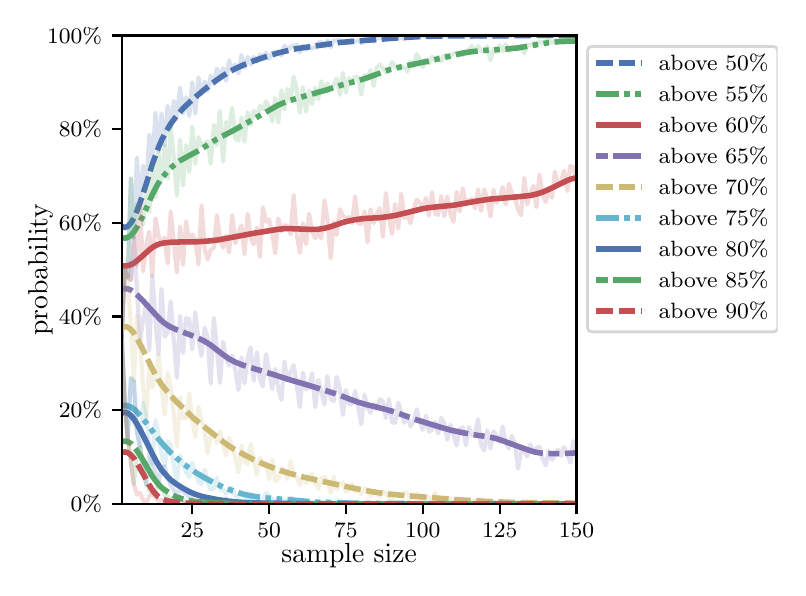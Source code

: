 \begingroup%
\makeatletter%
\begin{pgfpicture}%
\pgfpathrectangle{\pgfpointorigin}{\pgfqpoint{3.75in}{2.7in}}%
\pgfusepath{use as bounding box, clip}%
\begin{pgfscope}%
\pgfsetbuttcap%
\pgfsetmiterjoin%
\definecolor{currentfill}{rgb}{1.0,1.0,1.0}%
\pgfsetfillcolor{currentfill}%
\pgfsetlinewidth{0.0pt}%
\definecolor{currentstroke}{rgb}{1.0,1.0,1.0}%
\pgfsetstrokecolor{currentstroke}%
\pgfsetdash{}{0pt}%
\pgfpathmoveto{\pgfqpoint{0.0in}{0.0in}}%
\pgfpathlineto{\pgfqpoint{3.75in}{0.0in}}%
\pgfpathlineto{\pgfqpoint{3.75in}{2.7in}}%
\pgfpathlineto{\pgfqpoint{0.0in}{2.7in}}%
\pgfpathclose%
\pgfusepath{fill}%
\end{pgfscope}%
\begin{pgfscope}%
\pgfsetbuttcap%
\pgfsetmiterjoin%
\definecolor{currentfill}{rgb}{1.0,1.0,1.0}%
\pgfsetfillcolor{currentfill}%
\pgfsetlinewidth{0.0pt}%
\definecolor{currentstroke}{rgb}{0.0,0.0,0.0}%
\pgfsetstrokecolor{currentstroke}%
\pgfsetstrokeopacity{0.0}%
\pgfsetdash{}{0pt}%
\pgfpathmoveto{\pgfqpoint{0.47in}{0.319in}}%
\pgfpathlineto{\pgfqpoint{2.744in}{0.319in}}%
\pgfpathlineto{\pgfqpoint{2.744in}{2.661in}}%
\pgfpathlineto{\pgfqpoint{0.47in}{2.661in}}%
\pgfpathclose%
\pgfusepath{fill}%
\end{pgfscope}%
\begin{pgfscope}%
\pgfsetbuttcap%
\pgfsetroundjoin%
\definecolor{currentfill}{rgb}{0.0,0.0,0.0}%
\pgfsetfillcolor{currentfill}%
\pgfsetlinewidth{0.803pt}%
\definecolor{currentstroke}{rgb}{0.0,0.0,0.0}%
\pgfsetstrokecolor{currentstroke}%
\pgfsetdash{}{0pt}%
\pgfsys@defobject{currentmarker}{\pgfqpoint{0.0in}{-0.049in}}{\pgfqpoint{0.0in}{0.0in}}{%
\pgfpathmoveto{\pgfqpoint{0.0in}{0.0in}}%
\pgfpathlineto{\pgfqpoint{0.0in}{-0.049in}}%
\pgfusepath{stroke,fill}%
}%
\begin{pgfscope}%
\pgfsys@transformshift{0.823in}{0.319in}%
\pgfsys@useobject{currentmarker}{}%
\end{pgfscope}%
\end{pgfscope}%
\begin{pgfscope}%
\definecolor{textcolor}{rgb}{0.0,0.0,0.0}%
\pgfsetstrokecolor{textcolor}%
\pgfsetfillcolor{textcolor}%
\pgftext[x=0.823in,y=0.222in,,top]{\color{textcolor}\rmfamily\fontsize{8.0}{9.6}\selectfont 25}%
\end{pgfscope}%
\begin{pgfscope}%
\pgfsetbuttcap%
\pgfsetroundjoin%
\definecolor{currentfill}{rgb}{0.0,0.0,0.0}%
\pgfsetfillcolor{currentfill}%
\pgfsetlinewidth{0.803pt}%
\definecolor{currentstroke}{rgb}{0.0,0.0,0.0}%
\pgfsetstrokecolor{currentstroke}%
\pgfsetdash{}{0pt}%
\pgfsys@defobject{currentmarker}{\pgfqpoint{0.0in}{-0.049in}}{\pgfqpoint{0.0in}{0.0in}}{%
\pgfpathmoveto{\pgfqpoint{0.0in}{0.0in}}%
\pgfpathlineto{\pgfqpoint{0.0in}{-0.049in}}%
\pgfusepath{stroke,fill}%
}%
\begin{pgfscope}%
\pgfsys@transformshift{1.207in}{0.319in}%
\pgfsys@useobject{currentmarker}{}%
\end{pgfscope}%
\end{pgfscope}%
\begin{pgfscope}%
\definecolor{textcolor}{rgb}{0.0,0.0,0.0}%
\pgfsetstrokecolor{textcolor}%
\pgfsetfillcolor{textcolor}%
\pgftext[x=1.207in,y=0.222in,,top]{\color{textcolor}\rmfamily\fontsize{8.0}{9.6}\selectfont 50}%
\end{pgfscope}%
\begin{pgfscope}%
\pgfsetbuttcap%
\pgfsetroundjoin%
\definecolor{currentfill}{rgb}{0.0,0.0,0.0}%
\pgfsetfillcolor{currentfill}%
\pgfsetlinewidth{0.803pt}%
\definecolor{currentstroke}{rgb}{0.0,0.0,0.0}%
\pgfsetstrokecolor{currentstroke}%
\pgfsetdash{}{0pt}%
\pgfsys@defobject{currentmarker}{\pgfqpoint{0.0in}{-0.049in}}{\pgfqpoint{0.0in}{0.0in}}{%
\pgfpathmoveto{\pgfqpoint{0.0in}{0.0in}}%
\pgfpathlineto{\pgfqpoint{0.0in}{-0.049in}}%
\pgfusepath{stroke,fill}%
}%
\begin{pgfscope}%
\pgfsys@transformshift{1.591in}{0.319in}%
\pgfsys@useobject{currentmarker}{}%
\end{pgfscope}%
\end{pgfscope}%
\begin{pgfscope}%
\definecolor{textcolor}{rgb}{0.0,0.0,0.0}%
\pgfsetstrokecolor{textcolor}%
\pgfsetfillcolor{textcolor}%
\pgftext[x=1.591in,y=0.222in,,top]{\color{textcolor}\rmfamily\fontsize{8.0}{9.6}\selectfont 75}%
\end{pgfscope}%
\begin{pgfscope}%
\pgfsetbuttcap%
\pgfsetroundjoin%
\definecolor{currentfill}{rgb}{0.0,0.0,0.0}%
\pgfsetfillcolor{currentfill}%
\pgfsetlinewidth{0.803pt}%
\definecolor{currentstroke}{rgb}{0.0,0.0,0.0}%
\pgfsetstrokecolor{currentstroke}%
\pgfsetdash{}{0pt}%
\pgfsys@defobject{currentmarker}{\pgfqpoint{0.0in}{-0.049in}}{\pgfqpoint{0.0in}{0.0in}}{%
\pgfpathmoveto{\pgfqpoint{0.0in}{0.0in}}%
\pgfpathlineto{\pgfqpoint{0.0in}{-0.049in}}%
\pgfusepath{stroke,fill}%
}%
\begin{pgfscope}%
\pgfsys@transformshift{1.975in}{0.319in}%
\pgfsys@useobject{currentmarker}{}%
\end{pgfscope}%
\end{pgfscope}%
\begin{pgfscope}%
\definecolor{textcolor}{rgb}{0.0,0.0,0.0}%
\pgfsetstrokecolor{textcolor}%
\pgfsetfillcolor{textcolor}%
\pgftext[x=1.975in,y=0.222in,,top]{\color{textcolor}\rmfamily\fontsize{8.0}{9.6}\selectfont 100}%
\end{pgfscope}%
\begin{pgfscope}%
\pgfsetbuttcap%
\pgfsetroundjoin%
\definecolor{currentfill}{rgb}{0.0,0.0,0.0}%
\pgfsetfillcolor{currentfill}%
\pgfsetlinewidth{0.803pt}%
\definecolor{currentstroke}{rgb}{0.0,0.0,0.0}%
\pgfsetstrokecolor{currentstroke}%
\pgfsetdash{}{0pt}%
\pgfsys@defobject{currentmarker}{\pgfqpoint{0.0in}{-0.049in}}{\pgfqpoint{0.0in}{0.0in}}{%
\pgfpathmoveto{\pgfqpoint{0.0in}{0.0in}}%
\pgfpathlineto{\pgfqpoint{0.0in}{-0.049in}}%
\pgfusepath{stroke,fill}%
}%
\begin{pgfscope}%
\pgfsys@transformshift{2.36in}{0.319in}%
\pgfsys@useobject{currentmarker}{}%
\end{pgfscope}%
\end{pgfscope}%
\begin{pgfscope}%
\definecolor{textcolor}{rgb}{0.0,0.0,0.0}%
\pgfsetstrokecolor{textcolor}%
\pgfsetfillcolor{textcolor}%
\pgftext[x=2.36in,y=0.222in,,top]{\color{textcolor}\rmfamily\fontsize{8.0}{9.6}\selectfont 125}%
\end{pgfscope}%
\begin{pgfscope}%
\pgfsetbuttcap%
\pgfsetroundjoin%
\definecolor{currentfill}{rgb}{0.0,0.0,0.0}%
\pgfsetfillcolor{currentfill}%
\pgfsetlinewidth{0.803pt}%
\definecolor{currentstroke}{rgb}{0.0,0.0,0.0}%
\pgfsetstrokecolor{currentstroke}%
\pgfsetdash{}{0pt}%
\pgfsys@defobject{currentmarker}{\pgfqpoint{0.0in}{-0.049in}}{\pgfqpoint{0.0in}{0.0in}}{%
\pgfpathmoveto{\pgfqpoint{0.0in}{0.0in}}%
\pgfpathlineto{\pgfqpoint{0.0in}{-0.049in}}%
\pgfusepath{stroke,fill}%
}%
\begin{pgfscope}%
\pgfsys@transformshift{2.744in}{0.319in}%
\pgfsys@useobject{currentmarker}{}%
\end{pgfscope}%
\end{pgfscope}%
\begin{pgfscope}%
\definecolor{textcolor}{rgb}{0.0,0.0,0.0}%
\pgfsetstrokecolor{textcolor}%
\pgfsetfillcolor{textcolor}%
\pgftext[x=2.744in,y=0.222in,,top]{\color{textcolor}\rmfamily\fontsize{8.0}{9.6}\selectfont 150}%
\end{pgfscope}%
\begin{pgfscope}%
\definecolor{textcolor}{rgb}{0.0,0.0,0.0}%
\pgfsetstrokecolor{textcolor}%
\pgfsetfillcolor{textcolor}%
\pgftext[x=1.607in,y=0.123in,,top]{\color{textcolor}\rmfamily\fontsize{10.0}{12.0}\selectfont sample size}%
\end{pgfscope}%
\begin{pgfscope}%
\pgfsetbuttcap%
\pgfsetroundjoin%
\definecolor{currentfill}{rgb}{0.0,0.0,0.0}%
\pgfsetfillcolor{currentfill}%
\pgfsetlinewidth{0.803pt}%
\definecolor{currentstroke}{rgb}{0.0,0.0,0.0}%
\pgfsetstrokecolor{currentstroke}%
\pgfsetdash{}{0pt}%
\pgfsys@defobject{currentmarker}{\pgfqpoint{-0.049in}{0.0in}}{\pgfqpoint{0.0in}{0.0in}}{%
\pgfpathmoveto{\pgfqpoint{0.0in}{0.0in}}%
\pgfpathlineto{\pgfqpoint{-0.049in}{0.0in}}%
\pgfusepath{stroke,fill}%
}%
\begin{pgfscope}%
\pgfsys@transformshift{0.47in}{0.319in}%
\pgfsys@useobject{currentmarker}{}%
\end{pgfscope}%
\end{pgfscope}%
\begin{pgfscope}%
\definecolor{textcolor}{rgb}{0.0,0.0,0.0}%
\pgfsetstrokecolor{textcolor}%
\pgfsetfillcolor{textcolor}%
\pgftext[x=0.215in,y=0.281in,left,base]{\color{textcolor}\rmfamily\fontsize{8.0}{9.6}\selectfont  0\%}%
\end{pgfscope}%
\begin{pgfscope}%
\pgfsetbuttcap%
\pgfsetroundjoin%
\definecolor{currentfill}{rgb}{0.0,0.0,0.0}%
\pgfsetfillcolor{currentfill}%
\pgfsetlinewidth{0.803pt}%
\definecolor{currentstroke}{rgb}{0.0,0.0,0.0}%
\pgfsetstrokecolor{currentstroke}%
\pgfsetdash{}{0pt}%
\pgfsys@defobject{currentmarker}{\pgfqpoint{-0.049in}{0.0in}}{\pgfqpoint{0.0in}{0.0in}}{%
\pgfpathmoveto{\pgfqpoint{0.0in}{0.0in}}%
\pgfpathlineto{\pgfqpoint{-0.049in}{0.0in}}%
\pgfusepath{stroke,fill}%
}%
\begin{pgfscope}%
\pgfsys@transformshift{0.47in}{0.788in}%
\pgfsys@useobject{currentmarker}{}%
\end{pgfscope}%
\end{pgfscope}%
\begin{pgfscope}%
\definecolor{textcolor}{rgb}{0.0,0.0,0.0}%
\pgfsetstrokecolor{textcolor}%
\pgfsetfillcolor{textcolor}%
\pgftext[x=0.156in,y=0.749in,left,base]{\color{textcolor}\rmfamily\fontsize{8.0}{9.6}\selectfont 20\%}%
\end{pgfscope}%
\begin{pgfscope}%
\pgfsetbuttcap%
\pgfsetroundjoin%
\definecolor{currentfill}{rgb}{0.0,0.0,0.0}%
\pgfsetfillcolor{currentfill}%
\pgfsetlinewidth{0.803pt}%
\definecolor{currentstroke}{rgb}{0.0,0.0,0.0}%
\pgfsetstrokecolor{currentstroke}%
\pgfsetdash{}{0pt}%
\pgfsys@defobject{currentmarker}{\pgfqpoint{-0.049in}{0.0in}}{\pgfqpoint{0.0in}{0.0in}}{%
\pgfpathmoveto{\pgfqpoint{0.0in}{0.0in}}%
\pgfpathlineto{\pgfqpoint{-0.049in}{0.0in}}%
\pgfusepath{stroke,fill}%
}%
\begin{pgfscope}%
\pgfsys@transformshift{0.47in}{1.256in}%
\pgfsys@useobject{currentmarker}{}%
\end{pgfscope}%
\end{pgfscope}%
\begin{pgfscope}%
\definecolor{textcolor}{rgb}{0.0,0.0,0.0}%
\pgfsetstrokecolor{textcolor}%
\pgfsetfillcolor{textcolor}%
\pgftext[x=0.156in,y=1.218in,left,base]{\color{textcolor}\rmfamily\fontsize{8.0}{9.6}\selectfont 40\%}%
\end{pgfscope}%
\begin{pgfscope}%
\pgfsetbuttcap%
\pgfsetroundjoin%
\definecolor{currentfill}{rgb}{0.0,0.0,0.0}%
\pgfsetfillcolor{currentfill}%
\pgfsetlinewidth{0.803pt}%
\definecolor{currentstroke}{rgb}{0.0,0.0,0.0}%
\pgfsetstrokecolor{currentstroke}%
\pgfsetdash{}{0pt}%
\pgfsys@defobject{currentmarker}{\pgfqpoint{-0.049in}{0.0in}}{\pgfqpoint{0.0in}{0.0in}}{%
\pgfpathmoveto{\pgfqpoint{0.0in}{0.0in}}%
\pgfpathlineto{\pgfqpoint{-0.049in}{0.0in}}%
\pgfusepath{stroke,fill}%
}%
\begin{pgfscope}%
\pgfsys@transformshift{0.47in}{1.725in}%
\pgfsys@useobject{currentmarker}{}%
\end{pgfscope}%
\end{pgfscope}%
\begin{pgfscope}%
\definecolor{textcolor}{rgb}{0.0,0.0,0.0}%
\pgfsetstrokecolor{textcolor}%
\pgfsetfillcolor{textcolor}%
\pgftext[x=0.156in,y=1.686in,left,base]{\color{textcolor}\rmfamily\fontsize{8.0}{9.6}\selectfont 60\%}%
\end{pgfscope}%
\begin{pgfscope}%
\pgfsetbuttcap%
\pgfsetroundjoin%
\definecolor{currentfill}{rgb}{0.0,0.0,0.0}%
\pgfsetfillcolor{currentfill}%
\pgfsetlinewidth{0.803pt}%
\definecolor{currentstroke}{rgb}{0.0,0.0,0.0}%
\pgfsetstrokecolor{currentstroke}%
\pgfsetdash{}{0pt}%
\pgfsys@defobject{currentmarker}{\pgfqpoint{-0.049in}{0.0in}}{\pgfqpoint{0.0in}{0.0in}}{%
\pgfpathmoveto{\pgfqpoint{0.0in}{0.0in}}%
\pgfpathlineto{\pgfqpoint{-0.049in}{0.0in}}%
\pgfusepath{stroke,fill}%
}%
\begin{pgfscope}%
\pgfsys@transformshift{0.47in}{2.193in}%
\pgfsys@useobject{currentmarker}{}%
\end{pgfscope}%
\end{pgfscope}%
\begin{pgfscope}%
\definecolor{textcolor}{rgb}{0.0,0.0,0.0}%
\pgfsetstrokecolor{textcolor}%
\pgfsetfillcolor{textcolor}%
\pgftext[x=0.156in,y=2.154in,left,base]{\color{textcolor}\rmfamily\fontsize{8.0}{9.6}\selectfont 80\%}%
\end{pgfscope}%
\begin{pgfscope}%
\pgfsetbuttcap%
\pgfsetroundjoin%
\definecolor{currentfill}{rgb}{0.0,0.0,0.0}%
\pgfsetfillcolor{currentfill}%
\pgfsetlinewidth{0.803pt}%
\definecolor{currentstroke}{rgb}{0.0,0.0,0.0}%
\pgfsetstrokecolor{currentstroke}%
\pgfsetdash{}{0pt}%
\pgfsys@defobject{currentmarker}{\pgfqpoint{-0.049in}{0.0in}}{\pgfqpoint{0.0in}{0.0in}}{%
\pgfpathmoveto{\pgfqpoint{0.0in}{0.0in}}%
\pgfpathlineto{\pgfqpoint{-0.049in}{0.0in}}%
\pgfusepath{stroke,fill}%
}%
\begin{pgfscope}%
\pgfsys@transformshift{0.47in}{2.661in}%
\pgfsys@useobject{currentmarker}{}%
\end{pgfscope}%
\end{pgfscope}%
\begin{pgfscope}%
\definecolor{textcolor}{rgb}{0.0,0.0,0.0}%
\pgfsetstrokecolor{textcolor}%
\pgfsetfillcolor{textcolor}%
\pgftext[x=0.097in,y=2.623in,left,base]{\color{textcolor}\rmfamily\fontsize{8.0}{9.6}\selectfont 100\%}%
\end{pgfscope}%
\begin{pgfscope}%
\definecolor{textcolor}{rgb}{0.0,0.0,0.0}%
\pgfsetstrokecolor{textcolor}%
\pgfsetfillcolor{textcolor}%
\pgftext[x=0.125in,y=1.49in,,bottom,rotate=90.0]{\color{textcolor}\rmfamily\fontsize{10.0}{12.0}\selectfont probability}%
\end{pgfscope}%
\begin{pgfscope}%
\pgfpathrectangle{\pgfqpoint{0.47in}{0.319in}}{\pgfqpoint{2.274in}{2.342in}}%
\pgfusepath{clip}%
\pgfsetrectcap%
\pgfsetroundjoin%
\pgfsetlinewidth{1.506pt}%
\definecolor{currentstroke}{rgb}{0.298,0.447,0.69}%
\pgfsetstrokecolor{currentstroke}%
\pgfsetstrokeopacity{0.2}%
\pgfsetdash{}{0pt}%
\pgfpathmoveto{\pgfqpoint{0.47in}{1.155in}}%
\pgfpathlineto{\pgfqpoint{0.485in}{1.493in}}%
\pgfpathlineto{\pgfqpoint{0.5in}{1.453in}}%
\pgfpathlineto{\pgfqpoint{0.516in}{1.945in}}%
\pgfpathlineto{\pgfqpoint{0.531in}{1.65in}}%
\pgfpathlineto{\pgfqpoint{0.546in}{2.05in}}%
\pgfpathlineto{\pgfqpoint{0.562in}{1.811in}}%
\pgfpathlineto{\pgfqpoint{0.577in}{2.01in}}%
\pgfpathlineto{\pgfqpoint{0.593in}{1.898in}}%
\pgfpathlineto{\pgfqpoint{0.608in}{2.165in}}%
\pgfpathlineto{\pgfqpoint{0.623in}{2.01in}}%
\pgfpathlineto{\pgfqpoint{0.639in}{2.275in}}%
\pgfpathlineto{\pgfqpoint{0.654in}{2.081in}}%
\pgfpathlineto{\pgfqpoint{0.669in}{2.27in}}%
\pgfpathlineto{\pgfqpoint{0.685in}{2.111in}}%
\pgfpathlineto{\pgfqpoint{0.7in}{2.31in}}%
\pgfpathlineto{\pgfqpoint{0.715in}{2.2in}}%
\pgfpathlineto{\pgfqpoint{0.731in}{2.334in}}%
\pgfpathlineto{\pgfqpoint{0.746in}{2.256in}}%
\pgfpathlineto{\pgfqpoint{0.762in}{2.401in}}%
\pgfpathlineto{\pgfqpoint{0.777in}{2.27in}}%
\pgfpathlineto{\pgfqpoint{0.792in}{2.352in}}%
\pgfpathlineto{\pgfqpoint{0.808in}{2.259in}}%
\pgfpathlineto{\pgfqpoint{0.823in}{2.427in}}%
\pgfpathlineto{\pgfqpoint{0.838in}{2.27in}}%
\pgfpathlineto{\pgfqpoint{0.854in}{2.451in}}%
\pgfpathlineto{\pgfqpoint{0.869in}{2.369in}}%
\pgfpathlineto{\pgfqpoint{0.885in}{2.43in}}%
\pgfpathlineto{\pgfqpoint{0.9in}{2.383in}}%
\pgfpathlineto{\pgfqpoint{0.915in}{2.46in}}%
\pgfpathlineto{\pgfqpoint{0.931in}{2.418in}}%
\pgfpathlineto{\pgfqpoint{0.946in}{2.495in}}%
\pgfpathlineto{\pgfqpoint{0.961in}{2.453in}}%
\pgfpathlineto{\pgfqpoint{0.977in}{2.497in}}%
\pgfpathlineto{\pgfqpoint{0.992in}{2.434in}}%
\pgfpathlineto{\pgfqpoint{1.007in}{2.537in}}%
\pgfpathlineto{\pgfqpoint{1.023in}{2.483in}}%
\pgfpathlineto{\pgfqpoint{1.038in}{2.516in}}%
\pgfpathlineto{\pgfqpoint{1.054in}{2.472in}}%
\pgfpathlineto{\pgfqpoint{1.069in}{2.563in}}%
\pgfpathlineto{\pgfqpoint{1.084in}{2.5in}}%
\pgfpathlineto{\pgfqpoint{1.1in}{2.554in}}%
\pgfpathlineto{\pgfqpoint{1.115in}{2.516in}}%
\pgfpathlineto{\pgfqpoint{1.13in}{2.554in}}%
\pgfpathlineto{\pgfqpoint{1.146in}{2.53in}}%
\pgfpathlineto{\pgfqpoint{1.161in}{2.565in}}%
\pgfpathlineto{\pgfqpoint{1.176in}{2.556in}}%
\pgfpathlineto{\pgfqpoint{1.192in}{2.575in}}%
\pgfpathlineto{\pgfqpoint{1.207in}{2.544in}}%
\pgfpathlineto{\pgfqpoint{1.223in}{2.575in}}%
\pgfpathlineto{\pgfqpoint{1.238in}{2.575in}}%
\pgfpathlineto{\pgfqpoint{1.253in}{2.579in}}%
\pgfpathlineto{\pgfqpoint{1.269in}{2.561in}}%
\pgfpathlineto{\pgfqpoint{1.284in}{2.61in}}%
\pgfpathlineto{\pgfqpoint{1.299in}{2.589in}}%
\pgfpathlineto{\pgfqpoint{1.315in}{2.605in}}%
\pgfpathlineto{\pgfqpoint{1.33in}{2.608in}}%
\pgfpathlineto{\pgfqpoint{1.345in}{2.615in}}%
\pgfpathlineto{\pgfqpoint{1.361in}{2.577in}}%
\pgfpathlineto{\pgfqpoint{1.376in}{2.61in}}%
\pgfpathlineto{\pgfqpoint{1.392in}{2.591in}}%
\pgfpathlineto{\pgfqpoint{1.407in}{2.608in}}%
\pgfpathlineto{\pgfqpoint{1.422in}{2.596in}}%
\pgfpathlineto{\pgfqpoint{1.438in}{2.603in}}%
\pgfpathlineto{\pgfqpoint{1.453in}{2.624in}}%
\pgfpathlineto{\pgfqpoint{1.468in}{2.629in}}%
\pgfpathlineto{\pgfqpoint{1.484in}{2.605in}}%
\pgfpathlineto{\pgfqpoint{1.499in}{2.636in}}%
\pgfpathlineto{\pgfqpoint{1.515in}{2.603in}}%
\pgfpathlineto{\pgfqpoint{1.53in}{2.636in}}%
\pgfpathlineto{\pgfqpoint{1.545in}{2.636in}}%
\pgfpathlineto{\pgfqpoint{1.561in}{2.638in}}%
\pgfpathlineto{\pgfqpoint{1.576in}{2.624in}}%
\pgfpathlineto{\pgfqpoint{1.591in}{2.624in}}%
\pgfpathlineto{\pgfqpoint{1.607in}{2.631in}}%
\pgfpathlineto{\pgfqpoint{1.622in}{2.64in}}%
\pgfpathlineto{\pgfqpoint{1.637in}{2.631in}}%
\pgfpathlineto{\pgfqpoint{1.653in}{2.636in}}%
\pgfpathlineto{\pgfqpoint{1.668in}{2.622in}}%
\pgfpathlineto{\pgfqpoint{1.684in}{2.643in}}%
\pgfpathlineto{\pgfqpoint{1.699in}{2.633in}}%
\pgfpathlineto{\pgfqpoint{1.714in}{2.645in}}%
\pgfpathlineto{\pgfqpoint{1.73in}{2.629in}}%
\pgfpathlineto{\pgfqpoint{1.745in}{2.647in}}%
\pgfpathlineto{\pgfqpoint{1.76in}{2.65in}}%
\pgfpathlineto{\pgfqpoint{1.791in}{2.65in}}%
\pgfpathlineto{\pgfqpoint{1.806in}{2.643in}}%
\pgfpathlineto{\pgfqpoint{1.837in}{2.652in}}%
\pgfpathlineto{\pgfqpoint{1.853in}{2.645in}}%
\pgfpathlineto{\pgfqpoint{1.868in}{2.654in}}%
\pgfpathlineto{\pgfqpoint{1.883in}{2.643in}}%
\pgfpathlineto{\pgfqpoint{1.899in}{2.657in}}%
\pgfpathlineto{\pgfqpoint{1.929in}{2.657in}}%
\pgfpathlineto{\pgfqpoint{1.945in}{2.659in}}%
\pgfpathlineto{\pgfqpoint{1.96in}{2.654in}}%
\pgfpathlineto{\pgfqpoint{1.975in}{2.659in}}%
\pgfpathlineto{\pgfqpoint{1.991in}{2.654in}}%
\pgfpathlineto{\pgfqpoint{2.006in}{2.657in}}%
\pgfpathlineto{\pgfqpoint{2.022in}{2.661in}}%
\pgfpathlineto{\pgfqpoint{2.037in}{2.659in}}%
\pgfpathlineto{\pgfqpoint{2.083in}{2.659in}}%
\pgfpathlineto{\pgfqpoint{2.098in}{2.654in}}%
\pgfpathlineto{\pgfqpoint{2.114in}{2.659in}}%
\pgfpathlineto{\pgfqpoint{2.129in}{2.661in}}%
\pgfpathlineto{\pgfqpoint{2.145in}{2.659in}}%
\pgfpathlineto{\pgfqpoint{2.16in}{2.661in}}%
\pgfpathlineto{\pgfqpoint{2.175in}{2.661in}}%
\pgfpathlineto{\pgfqpoint{2.191in}{2.657in}}%
\pgfpathlineto{\pgfqpoint{2.206in}{2.657in}}%
\pgfpathlineto{\pgfqpoint{2.221in}{2.65in}}%
\pgfpathlineto{\pgfqpoint{2.237in}{2.661in}}%
\pgfpathlineto{\pgfqpoint{2.252in}{2.659in}}%
\pgfpathlineto{\pgfqpoint{2.267in}{2.654in}}%
\pgfpathlineto{\pgfqpoint{2.298in}{2.659in}}%
\pgfpathlineto{\pgfqpoint{2.314in}{2.657in}}%
\pgfpathlineto{\pgfqpoint{2.329in}{2.659in}}%
\pgfpathlineto{\pgfqpoint{2.344in}{2.659in}}%
\pgfpathlineto{\pgfqpoint{2.36in}{2.661in}}%
\pgfpathlineto{\pgfqpoint{2.375in}{2.659in}}%
\pgfpathlineto{\pgfqpoint{2.39in}{2.661in}}%
\pgfpathlineto{\pgfqpoint{2.452in}{2.661in}}%
\pgfpathlineto{\pgfqpoint{2.467in}{2.659in}}%
\pgfpathlineto{\pgfqpoint{2.483in}{2.661in}}%
\pgfpathlineto{\pgfqpoint{2.744in}{2.661in}}%
\pgfpathlineto{\pgfqpoint{2.744in}{2.661in}}%
\pgfusepath{stroke}%
\end{pgfscope}%
\begin{pgfscope}%
\pgfpathrectangle{\pgfqpoint{0.47in}{0.319in}}{\pgfqpoint{2.274in}{2.342in}}%
\pgfusepath{clip}%
\pgfsetbuttcap%
\pgfsetroundjoin%
\pgfsetlinewidth{2.007pt}%
\definecolor{currentstroke}{rgb}{0.298,0.447,0.69}%
\pgfsetstrokecolor{currentstroke}%
\pgfsetdash{{6.0pt}{2.0pt}}{0.0pt}%
\pgfpathmoveto{\pgfqpoint{0.47in}{1.706in}}%
\pgfpathlineto{\pgfqpoint{0.485in}{1.701in}}%
\pgfpathlineto{\pgfqpoint{0.5in}{1.706in}}%
\pgfpathlineto{\pgfqpoint{0.516in}{1.723in}}%
\pgfpathlineto{\pgfqpoint{0.531in}{1.749in}}%
\pgfpathlineto{\pgfqpoint{0.546in}{1.783in}}%
\pgfpathlineto{\pgfqpoint{0.562in}{1.825in}}%
\pgfpathlineto{\pgfqpoint{0.593in}{1.919in}}%
\pgfpathlineto{\pgfqpoint{0.623in}{2.016in}}%
\pgfpathlineto{\pgfqpoint{0.639in}{2.061in}}%
\pgfpathlineto{\pgfqpoint{0.654in}{2.101in}}%
\pgfpathlineto{\pgfqpoint{0.669in}{2.136in}}%
\pgfpathlineto{\pgfqpoint{0.685in}{2.167in}}%
\pgfpathlineto{\pgfqpoint{0.7in}{2.194in}}%
\pgfpathlineto{\pgfqpoint{0.715in}{2.219in}}%
\pgfpathlineto{\pgfqpoint{0.731in}{2.241in}}%
\pgfpathlineto{\pgfqpoint{0.746in}{2.261in}}%
\pgfpathlineto{\pgfqpoint{0.777in}{2.296in}}%
\pgfpathlineto{\pgfqpoint{0.808in}{2.326in}}%
\pgfpathlineto{\pgfqpoint{0.854in}{2.366in}}%
\pgfpathlineto{\pgfqpoint{0.9in}{2.404in}}%
\pgfpathlineto{\pgfqpoint{0.946in}{2.439in}}%
\pgfpathlineto{\pgfqpoint{0.977in}{2.46in}}%
\pgfpathlineto{\pgfqpoint{1.007in}{2.479in}}%
\pgfpathlineto{\pgfqpoint{1.038in}{2.495in}}%
\pgfpathlineto{\pgfqpoint{1.084in}{2.516in}}%
\pgfpathlineto{\pgfqpoint{1.13in}{2.534in}}%
\pgfpathlineto{\pgfqpoint{1.192in}{2.555in}}%
\pgfpathlineto{\pgfqpoint{1.253in}{2.574in}}%
\pgfpathlineto{\pgfqpoint{1.299in}{2.585in}}%
\pgfpathlineto{\pgfqpoint{1.345in}{2.595in}}%
\pgfpathlineto{\pgfqpoint{1.407in}{2.604in}}%
\pgfpathlineto{\pgfqpoint{1.561in}{2.626in}}%
\pgfpathlineto{\pgfqpoint{1.622in}{2.631in}}%
\pgfpathlineto{\pgfqpoint{1.76in}{2.642in}}%
\pgfpathlineto{\pgfqpoint{1.868in}{2.65in}}%
\pgfpathlineto{\pgfqpoint{1.975in}{2.656in}}%
\pgfpathlineto{\pgfqpoint{2.052in}{2.658in}}%
\pgfpathlineto{\pgfqpoint{2.145in}{2.659in}}%
\pgfpathlineto{\pgfqpoint{2.329in}{2.659in}}%
\pgfpathlineto{\pgfqpoint{2.513in}{2.661in}}%
\pgfpathlineto{\pgfqpoint{2.744in}{2.661in}}%
\pgfpathlineto{\pgfqpoint{2.744in}{2.661in}}%
\pgfusepath{stroke}%
\end{pgfscope}%
\begin{pgfscope}%
\pgfpathrectangle{\pgfqpoint{0.47in}{0.319in}}{\pgfqpoint{2.274in}{2.342in}}%
\pgfusepath{clip}%
\pgfsetrectcap%
\pgfsetroundjoin%
\pgfsetlinewidth{1.506pt}%
\definecolor{currentstroke}{rgb}{0.333,0.659,0.408}%
\pgfsetstrokecolor{currentstroke}%
\pgfsetstrokeopacity{0.2}%
\pgfsetdash{}{0pt}%
\pgfpathmoveto{\pgfqpoint{0.47in}{1.155in}}%
\pgfpathlineto{\pgfqpoint{0.485in}{1.493in}}%
\pgfpathlineto{\pgfqpoint{0.5in}{1.453in}}%
\pgfpathlineto{\pgfqpoint{0.516in}{1.945in}}%
\pgfpathlineto{\pgfqpoint{0.531in}{1.65in}}%
\pgfpathlineto{\pgfqpoint{0.546in}{1.816in}}%
\pgfpathlineto{\pgfqpoint{0.562in}{1.811in}}%
\pgfpathlineto{\pgfqpoint{0.577in}{1.715in}}%
\pgfpathlineto{\pgfqpoint{0.593in}{1.898in}}%
\pgfpathlineto{\pgfqpoint{0.608in}{1.778in}}%
\pgfpathlineto{\pgfqpoint{0.623in}{2.01in}}%
\pgfpathlineto{\pgfqpoint{0.639in}{1.851in}}%
\pgfpathlineto{\pgfqpoint{0.654in}{2.081in}}%
\pgfpathlineto{\pgfqpoint{0.669in}{1.935in}}%
\pgfpathlineto{\pgfqpoint{0.685in}{2.111in}}%
\pgfpathlineto{\pgfqpoint{0.7in}{1.945in}}%
\pgfpathlineto{\pgfqpoint{0.715in}{2.2in}}%
\pgfpathlineto{\pgfqpoint{0.731in}{2.05in}}%
\pgfpathlineto{\pgfqpoint{0.746in}{1.86in}}%
\pgfpathlineto{\pgfqpoint{0.762in}{2.139in}}%
\pgfpathlineto{\pgfqpoint{0.777in}{1.91in}}%
\pgfpathlineto{\pgfqpoint{0.792in}{2.113in}}%
\pgfpathlineto{\pgfqpoint{0.808in}{1.978in}}%
\pgfpathlineto{\pgfqpoint{0.823in}{2.205in}}%
\pgfpathlineto{\pgfqpoint{0.838in}{2.02in}}%
\pgfpathlineto{\pgfqpoint{0.854in}{2.153in}}%
\pgfpathlineto{\pgfqpoint{0.869in}{2.109in}}%
\pgfpathlineto{\pgfqpoint{0.9in}{2.132in}}%
\pgfpathlineto{\pgfqpoint{0.915in}{2.02in}}%
\pgfpathlineto{\pgfqpoint{0.931in}{2.214in}}%
\pgfpathlineto{\pgfqpoint{0.946in}{2.113in}}%
\pgfpathlineto{\pgfqpoint{0.961in}{2.284in}}%
\pgfpathlineto{\pgfqpoint{0.977in}{2.029in}}%
\pgfpathlineto{\pgfqpoint{0.992in}{2.228in}}%
\pgfpathlineto{\pgfqpoint{1.007in}{2.202in}}%
\pgfpathlineto{\pgfqpoint{1.023in}{2.298in}}%
\pgfpathlineto{\pgfqpoint{1.038in}{2.146in}}%
\pgfpathlineto{\pgfqpoint{1.054in}{2.134in}}%
\pgfpathlineto{\pgfqpoint{1.069in}{2.252in}}%
\pgfpathlineto{\pgfqpoint{1.084in}{2.13in}}%
\pgfpathlineto{\pgfqpoint{1.1in}{2.277in}}%
\pgfpathlineto{\pgfqpoint{1.115in}{2.212in}}%
\pgfpathlineto{\pgfqpoint{1.13in}{2.284in}}%
\pgfpathlineto{\pgfqpoint{1.146in}{2.254in}}%
\pgfpathlineto{\pgfqpoint{1.161in}{2.308in}}%
\pgfpathlineto{\pgfqpoint{1.176in}{2.294in}}%
\pgfpathlineto{\pgfqpoint{1.192in}{2.331in}}%
\pgfpathlineto{\pgfqpoint{1.207in}{2.303in}}%
\pgfpathlineto{\pgfqpoint{1.223in}{2.23in}}%
\pgfpathlineto{\pgfqpoint{1.238in}{2.348in}}%
\pgfpathlineto{\pgfqpoint{1.253in}{2.226in}}%
\pgfpathlineto{\pgfqpoint{1.269in}{2.387in}}%
\pgfpathlineto{\pgfqpoint{1.284in}{2.291in}}%
\pgfpathlineto{\pgfqpoint{1.299in}{2.394in}}%
\pgfpathlineto{\pgfqpoint{1.315in}{2.334in}}%
\pgfpathlineto{\pgfqpoint{1.33in}{2.455in}}%
\pgfpathlineto{\pgfqpoint{1.345in}{2.387in}}%
\pgfpathlineto{\pgfqpoint{1.361in}{2.275in}}%
\pgfpathlineto{\pgfqpoint{1.376in}{2.401in}}%
\pgfpathlineto{\pgfqpoint{1.392in}{2.28in}}%
\pgfpathlineto{\pgfqpoint{1.407in}{2.387in}}%
\pgfpathlineto{\pgfqpoint{1.422in}{2.319in}}%
\pgfpathlineto{\pgfqpoint{1.438in}{2.399in}}%
\pgfpathlineto{\pgfqpoint{1.453in}{2.343in}}%
\pgfpathlineto{\pgfqpoint{1.468in}{2.432in}}%
\pgfpathlineto{\pgfqpoint{1.484in}{2.38in}}%
\pgfpathlineto{\pgfqpoint{1.499in}{2.42in}}%
\pgfpathlineto{\pgfqpoint{1.515in}{2.39in}}%
\pgfpathlineto{\pgfqpoint{1.53in}{2.411in}}%
\pgfpathlineto{\pgfqpoint{1.545in}{2.446in}}%
\pgfpathlineto{\pgfqpoint{1.561in}{2.364in}}%
\pgfpathlineto{\pgfqpoint{1.576in}{2.474in}}%
\pgfpathlineto{\pgfqpoint{1.591in}{2.376in}}%
\pgfpathlineto{\pgfqpoint{1.607in}{2.448in}}%
\pgfpathlineto{\pgfqpoint{1.622in}{2.423in}}%
\pgfpathlineto{\pgfqpoint{1.637in}{2.455in}}%
\pgfpathlineto{\pgfqpoint{1.653in}{2.451in}}%
\pgfpathlineto{\pgfqpoint{1.668in}{2.366in}}%
\pgfpathlineto{\pgfqpoint{1.684in}{2.462in}}%
\pgfpathlineto{\pgfqpoint{1.699in}{2.455in}}%
\pgfpathlineto{\pgfqpoint{1.714in}{2.488in}}%
\pgfpathlineto{\pgfqpoint{1.73in}{2.408in}}%
\pgfpathlineto{\pgfqpoint{1.745in}{2.5in}}%
\pgfpathlineto{\pgfqpoint{1.76in}{2.516in}}%
\pgfpathlineto{\pgfqpoint{1.776in}{2.497in}}%
\pgfpathlineto{\pgfqpoint{1.791in}{2.476in}}%
\pgfpathlineto{\pgfqpoint{1.806in}{2.486in}}%
\pgfpathlineto{\pgfqpoint{1.822in}{2.53in}}%
\pgfpathlineto{\pgfqpoint{1.837in}{2.502in}}%
\pgfpathlineto{\pgfqpoint{1.868in}{2.507in}}%
\pgfpathlineto{\pgfqpoint{1.883in}{2.502in}}%
\pgfpathlineto{\pgfqpoint{1.899in}{2.481in}}%
\pgfpathlineto{\pgfqpoint{1.914in}{2.53in}}%
\pgfpathlineto{\pgfqpoint{1.929in}{2.505in}}%
\pgfpathlineto{\pgfqpoint{1.945in}{2.568in}}%
\pgfpathlineto{\pgfqpoint{1.96in}{2.542in}}%
\pgfpathlineto{\pgfqpoint{1.975in}{2.502in}}%
\pgfpathlineto{\pgfqpoint{1.991in}{2.537in}}%
\pgfpathlineto{\pgfqpoint{2.006in}{2.521in}}%
\pgfpathlineto{\pgfqpoint{2.022in}{2.554in}}%
\pgfpathlineto{\pgfqpoint{2.037in}{2.537in}}%
\pgfpathlineto{\pgfqpoint{2.052in}{2.554in}}%
\pgfpathlineto{\pgfqpoint{2.068in}{2.533in}}%
\pgfpathlineto{\pgfqpoint{2.083in}{2.563in}}%
\pgfpathlineto{\pgfqpoint{2.098in}{2.561in}}%
\pgfpathlineto{\pgfqpoint{2.114in}{2.561in}}%
\pgfpathlineto{\pgfqpoint{2.129in}{2.57in}}%
\pgfpathlineto{\pgfqpoint{2.145in}{2.575in}}%
\pgfpathlineto{\pgfqpoint{2.16in}{2.572in}}%
\pgfpathlineto{\pgfqpoint{2.175in}{2.561in}}%
\pgfpathlineto{\pgfqpoint{2.191in}{2.582in}}%
\pgfpathlineto{\pgfqpoint{2.206in}{2.589in}}%
\pgfpathlineto{\pgfqpoint{2.221in}{2.608in}}%
\pgfpathlineto{\pgfqpoint{2.237in}{2.579in}}%
\pgfpathlineto{\pgfqpoint{2.252in}{2.608in}}%
\pgfpathlineto{\pgfqpoint{2.267in}{2.584in}}%
\pgfpathlineto{\pgfqpoint{2.283in}{2.586in}}%
\pgfpathlineto{\pgfqpoint{2.298in}{2.605in}}%
\pgfpathlineto{\pgfqpoint{2.314in}{2.537in}}%
\pgfpathlineto{\pgfqpoint{2.329in}{2.594in}}%
\pgfpathlineto{\pgfqpoint{2.344in}{2.577in}}%
\pgfpathlineto{\pgfqpoint{2.36in}{2.612in}}%
\pgfpathlineto{\pgfqpoint{2.375in}{2.584in}}%
\pgfpathlineto{\pgfqpoint{2.39in}{2.617in}}%
\pgfpathlineto{\pgfqpoint{2.406in}{2.584in}}%
\pgfpathlineto{\pgfqpoint{2.421in}{2.605in}}%
\pgfpathlineto{\pgfqpoint{2.436in}{2.598in}}%
\pgfpathlineto{\pgfqpoint{2.452in}{2.589in}}%
\pgfpathlineto{\pgfqpoint{2.467in}{2.608in}}%
\pgfpathlineto{\pgfqpoint{2.483in}{2.572in}}%
\pgfpathlineto{\pgfqpoint{2.498in}{2.612in}}%
\pgfpathlineto{\pgfqpoint{2.513in}{2.612in}}%
\pgfpathlineto{\pgfqpoint{2.529in}{2.624in}}%
\pgfpathlineto{\pgfqpoint{2.544in}{2.619in}}%
\pgfpathlineto{\pgfqpoint{2.559in}{2.633in}}%
\pgfpathlineto{\pgfqpoint{2.575in}{2.622in}}%
\pgfpathlineto{\pgfqpoint{2.59in}{2.633in}}%
\pgfpathlineto{\pgfqpoint{2.605in}{2.64in}}%
\pgfpathlineto{\pgfqpoint{2.621in}{2.624in}}%
\pgfpathlineto{\pgfqpoint{2.636in}{2.633in}}%
\pgfpathlineto{\pgfqpoint{2.652in}{2.622in}}%
\pgfpathlineto{\pgfqpoint{2.667in}{2.64in}}%
\pgfpathlineto{\pgfqpoint{2.682in}{2.624in}}%
\pgfpathlineto{\pgfqpoint{2.698in}{2.638in}}%
\pgfpathlineto{\pgfqpoint{2.713in}{2.629in}}%
\pgfpathlineto{\pgfqpoint{2.728in}{2.64in}}%
\pgfpathlineto{\pgfqpoint{2.744in}{2.643in}}%
\pgfpathlineto{\pgfqpoint{2.744in}{2.643in}}%
\pgfusepath{stroke}%
\end{pgfscope}%
\begin{pgfscope}%
\pgfpathrectangle{\pgfqpoint{0.47in}{0.319in}}{\pgfqpoint{2.274in}{2.342in}}%
\pgfusepath{clip}%
\pgfsetbuttcap%
\pgfsetroundjoin%
\pgfsetlinewidth{2.007pt}%
\definecolor{currentstroke}{rgb}{0.333,0.659,0.408}%
\pgfsetstrokecolor{currentstroke}%
\pgfsetdash{{8.0pt}{2.0pt}{2.0pt}{2.0pt}{2.0pt}{2.0pt}}{0.0pt}%
\pgfpathmoveto{\pgfqpoint{0.47in}{1.651in}}%
\pgfpathlineto{\pgfqpoint{0.485in}{1.647in}}%
\pgfpathlineto{\pgfqpoint{0.5in}{1.651in}}%
\pgfpathlineto{\pgfqpoint{0.516in}{1.661in}}%
\pgfpathlineto{\pgfqpoint{0.531in}{1.679in}}%
\pgfpathlineto{\pgfqpoint{0.546in}{1.702in}}%
\pgfpathlineto{\pgfqpoint{0.562in}{1.73in}}%
\pgfpathlineto{\pgfqpoint{0.593in}{1.796in}}%
\pgfpathlineto{\pgfqpoint{0.623in}{1.865in}}%
\pgfpathlineto{\pgfqpoint{0.639in}{1.896in}}%
\pgfpathlineto{\pgfqpoint{0.654in}{1.923in}}%
\pgfpathlineto{\pgfqpoint{0.669in}{1.946in}}%
\pgfpathlineto{\pgfqpoint{0.685in}{1.965in}}%
\pgfpathlineto{\pgfqpoint{0.7in}{1.983in}}%
\pgfpathlineto{\pgfqpoint{0.715in}{1.998in}}%
\pgfpathlineto{\pgfqpoint{0.731in}{2.012in}}%
\pgfpathlineto{\pgfqpoint{0.746in}{2.024in}}%
\pgfpathlineto{\pgfqpoint{0.762in}{2.035in}}%
\pgfpathlineto{\pgfqpoint{0.792in}{2.052in}}%
\pgfpathlineto{\pgfqpoint{0.854in}{2.085in}}%
\pgfpathlineto{\pgfqpoint{0.885in}{2.104in}}%
\pgfpathlineto{\pgfqpoint{0.946in}{2.143in}}%
\pgfpathlineto{\pgfqpoint{0.992in}{2.167in}}%
\pgfpathlineto{\pgfqpoint{1.038in}{2.191in}}%
\pgfpathlineto{\pgfqpoint{1.13in}{2.243in}}%
\pgfpathlineto{\pgfqpoint{1.253in}{2.313in}}%
\pgfpathlineto{\pgfqpoint{1.284in}{2.326in}}%
\pgfpathlineto{\pgfqpoint{1.315in}{2.337in}}%
\pgfpathlineto{\pgfqpoint{1.361in}{2.351in}}%
\pgfpathlineto{\pgfqpoint{1.499in}{2.39in}}%
\pgfpathlineto{\pgfqpoint{1.561in}{2.411in}}%
\pgfpathlineto{\pgfqpoint{1.607in}{2.423in}}%
\pgfpathlineto{\pgfqpoint{1.653in}{2.435in}}%
\pgfpathlineto{\pgfqpoint{1.699in}{2.45in}}%
\pgfpathlineto{\pgfqpoint{1.806in}{2.489in}}%
\pgfpathlineto{\pgfqpoint{1.853in}{2.501in}}%
\pgfpathlineto{\pgfqpoint{1.914in}{2.514in}}%
\pgfpathlineto{\pgfqpoint{1.991in}{2.53in}}%
\pgfpathlineto{\pgfqpoint{2.114in}{2.558in}}%
\pgfpathlineto{\pgfqpoint{2.175in}{2.573in}}%
\pgfpathlineto{\pgfqpoint{2.221in}{2.58in}}%
\pgfpathlineto{\pgfqpoint{2.267in}{2.585in}}%
\pgfpathlineto{\pgfqpoint{2.344in}{2.59in}}%
\pgfpathlineto{\pgfqpoint{2.406in}{2.594in}}%
\pgfpathlineto{\pgfqpoint{2.452in}{2.599in}}%
\pgfpathlineto{\pgfqpoint{2.529in}{2.612in}}%
\pgfpathlineto{\pgfqpoint{2.605in}{2.625in}}%
\pgfpathlineto{\pgfqpoint{2.652in}{2.63in}}%
\pgfpathlineto{\pgfqpoint{2.698in}{2.633in}}%
\pgfpathlineto{\pgfqpoint{2.744in}{2.633in}}%
\pgfpathlineto{\pgfqpoint{2.744in}{2.633in}}%
\pgfusepath{stroke}%
\end{pgfscope}%
\begin{pgfscope}%
\pgfpathrectangle{\pgfqpoint{0.47in}{0.319in}}{\pgfqpoint{2.274in}{2.342in}}%
\pgfusepath{clip}%
\pgfsetrectcap%
\pgfsetroundjoin%
\pgfsetlinewidth{1.506pt}%
\definecolor{currentstroke}{rgb}{0.769,0.306,0.322}%
\pgfsetstrokecolor{currentstroke}%
\pgfsetstrokeopacity{0.2}%
\pgfsetdash{}{0pt}%
\pgfpathmoveto{\pgfqpoint{0.47in}{1.155in}}%
\pgfpathlineto{\pgfqpoint{0.485in}{1.493in}}%
\pgfpathlineto{\pgfqpoint{0.5in}{1.453in}}%
\pgfpathlineto{\pgfqpoint{0.516in}{1.439in}}%
\pgfpathlineto{\pgfqpoint{0.531in}{1.65in}}%
\pgfpathlineto{\pgfqpoint{0.546in}{1.509in}}%
\pgfpathlineto{\pgfqpoint{0.562in}{1.811in}}%
\pgfpathlineto{\pgfqpoint{0.577in}{1.483in}}%
\pgfpathlineto{\pgfqpoint{0.593in}{1.614in}}%
\pgfpathlineto{\pgfqpoint{0.608in}{1.68in}}%
\pgfpathlineto{\pgfqpoint{0.623in}{1.46in}}%
\pgfpathlineto{\pgfqpoint{0.639in}{1.746in}}%
\pgfpathlineto{\pgfqpoint{0.654in}{1.659in}}%
\pgfpathlineto{\pgfqpoint{0.669in}{1.621in}}%
\pgfpathlineto{\pgfqpoint{0.685in}{1.65in}}%
\pgfpathlineto{\pgfqpoint{0.7in}{1.521in}}%
\pgfpathlineto{\pgfqpoint{0.715in}{1.781in}}%
\pgfpathlineto{\pgfqpoint{0.746in}{1.476in}}%
\pgfpathlineto{\pgfqpoint{0.762in}{1.706in}}%
\pgfpathlineto{\pgfqpoint{0.777in}{1.514in}}%
\pgfpathlineto{\pgfqpoint{0.792in}{1.732in}}%
\pgfpathlineto{\pgfqpoint{0.808in}{1.621in}}%
\pgfpathlineto{\pgfqpoint{0.823in}{1.666in}}%
\pgfpathlineto{\pgfqpoint{0.838in}{1.638in}}%
\pgfpathlineto{\pgfqpoint{0.854in}{1.516in}}%
\pgfpathlineto{\pgfqpoint{0.869in}{1.811in}}%
\pgfpathlineto{\pgfqpoint{0.885in}{1.593in}}%
\pgfpathlineto{\pgfqpoint{0.9in}{1.542in}}%
\pgfpathlineto{\pgfqpoint{0.915in}{1.589in}}%
\pgfpathlineto{\pgfqpoint{0.931in}{1.6in}}%
\pgfpathlineto{\pgfqpoint{0.946in}{1.762in}}%
\pgfpathlineto{\pgfqpoint{0.961in}{1.645in}}%
\pgfpathlineto{\pgfqpoint{0.977in}{1.6in}}%
\pgfpathlineto{\pgfqpoint{0.992in}{1.659in}}%
\pgfpathlineto{\pgfqpoint{1.007in}{1.577in}}%
\pgfpathlineto{\pgfqpoint{1.023in}{1.762in}}%
\pgfpathlineto{\pgfqpoint{1.038in}{1.621in}}%
\pgfpathlineto{\pgfqpoint{1.054in}{1.675in}}%
\pgfpathlineto{\pgfqpoint{1.069in}{1.711in}}%
\pgfpathlineto{\pgfqpoint{1.084in}{1.568in}}%
\pgfpathlineto{\pgfqpoint{1.1in}{1.769in}}%
\pgfpathlineto{\pgfqpoint{1.115in}{1.647in}}%
\pgfpathlineto{\pgfqpoint{1.13in}{1.617in}}%
\pgfpathlineto{\pgfqpoint{1.146in}{1.701in}}%
\pgfpathlineto{\pgfqpoint{1.161in}{1.554in}}%
\pgfpathlineto{\pgfqpoint{1.176in}{1.802in}}%
\pgfpathlineto{\pgfqpoint{1.192in}{1.729in}}%
\pgfpathlineto{\pgfqpoint{1.207in}{1.741in}}%
\pgfpathlineto{\pgfqpoint{1.223in}{1.671in}}%
\pgfpathlineto{\pgfqpoint{1.238in}{1.572in}}%
\pgfpathlineto{\pgfqpoint{1.253in}{1.746in}}%
\pgfpathlineto{\pgfqpoint{1.269in}{1.682in}}%
\pgfpathlineto{\pgfqpoint{1.284in}{1.713in}}%
\pgfpathlineto{\pgfqpoint{1.299in}{1.708in}}%
\pgfpathlineto{\pgfqpoint{1.315in}{1.666in}}%
\pgfpathlineto{\pgfqpoint{1.33in}{1.863in}}%
\pgfpathlineto{\pgfqpoint{1.345in}{1.666in}}%
\pgfpathlineto{\pgfqpoint{1.361in}{1.575in}}%
\pgfpathlineto{\pgfqpoint{1.376in}{1.722in}}%
\pgfpathlineto{\pgfqpoint{1.392in}{1.617in}}%
\pgfpathlineto{\pgfqpoint{1.407in}{1.769in}}%
\pgfpathlineto{\pgfqpoint{1.422in}{1.682in}}%
\pgfpathlineto{\pgfqpoint{1.438in}{1.647in}}%
\pgfpathlineto{\pgfqpoint{1.453in}{1.673in}}%
\pgfpathlineto{\pgfqpoint{1.468in}{1.647in}}%
\pgfpathlineto{\pgfqpoint{1.484in}{1.837in}}%
\pgfpathlineto{\pgfqpoint{1.499in}{1.739in}}%
\pgfpathlineto{\pgfqpoint{1.515in}{1.547in}}%
\pgfpathlineto{\pgfqpoint{1.53in}{1.727in}}%
\pgfpathlineto{\pgfqpoint{1.545in}{1.664in}}%
\pgfpathlineto{\pgfqpoint{1.561in}{1.792in}}%
\pgfpathlineto{\pgfqpoint{1.576in}{1.76in}}%
\pgfpathlineto{\pgfqpoint{1.591in}{1.743in}}%
\pgfpathlineto{\pgfqpoint{1.607in}{1.753in}}%
\pgfpathlineto{\pgfqpoint{1.622in}{1.722in}}%
\pgfpathlineto{\pgfqpoint{1.637in}{1.856in}}%
\pgfpathlineto{\pgfqpoint{1.653in}{1.72in}}%
\pgfpathlineto{\pgfqpoint{1.668in}{1.718in}}%
\pgfpathlineto{\pgfqpoint{1.684in}{1.781in}}%
\pgfpathlineto{\pgfqpoint{1.699in}{1.626in}}%
\pgfpathlineto{\pgfqpoint{1.714in}{1.792in}}%
\pgfpathlineto{\pgfqpoint{1.73in}{1.722in}}%
\pgfpathlineto{\pgfqpoint{1.745in}{1.767in}}%
\pgfpathlineto{\pgfqpoint{1.76in}{1.797in}}%
\pgfpathlineto{\pgfqpoint{1.776in}{1.654in}}%
\pgfpathlineto{\pgfqpoint{1.791in}{1.874in}}%
\pgfpathlineto{\pgfqpoint{1.806in}{1.753in}}%
\pgfpathlineto{\pgfqpoint{1.822in}{1.668in}}%
\pgfpathlineto{\pgfqpoint{1.837in}{1.818in}}%
\pgfpathlineto{\pgfqpoint{1.853in}{1.696in}}%
\pgfpathlineto{\pgfqpoint{1.868in}{1.87in}}%
\pgfpathlineto{\pgfqpoint{1.883in}{1.748in}}%
\pgfpathlineto{\pgfqpoint{1.899in}{1.762in}}%
\pgfpathlineto{\pgfqpoint{1.914in}{1.722in}}%
\pgfpathlineto{\pgfqpoint{1.929in}{1.788in}}%
\pgfpathlineto{\pgfqpoint{1.945in}{1.839in}}%
\pgfpathlineto{\pgfqpoint{1.96in}{1.825in}}%
\pgfpathlineto{\pgfqpoint{1.975in}{1.792in}}%
\pgfpathlineto{\pgfqpoint{1.991in}{1.849in}}%
\pgfpathlineto{\pgfqpoint{2.006in}{1.76in}}%
\pgfpathlineto{\pgfqpoint{2.022in}{1.877in}}%
\pgfpathlineto{\pgfqpoint{2.037in}{1.769in}}%
\pgfpathlineto{\pgfqpoint{2.052in}{1.764in}}%
\pgfpathlineto{\pgfqpoint{2.068in}{1.858in}}%
\pgfpathlineto{\pgfqpoint{2.083in}{1.757in}}%
\pgfpathlineto{\pgfqpoint{2.098in}{1.856in}}%
\pgfpathlineto{\pgfqpoint{2.114in}{1.767in}}%
\pgfpathlineto{\pgfqpoint{2.129in}{1.729in}}%
\pgfpathlineto{\pgfqpoint{2.145in}{1.879in}}%
\pgfpathlineto{\pgfqpoint{2.16in}{1.781in}}%
\pgfpathlineto{\pgfqpoint{2.175in}{1.896in}}%
\pgfpathlineto{\pgfqpoint{2.191in}{1.818in}}%
\pgfpathlineto{\pgfqpoint{2.206in}{1.837in}}%
\pgfpathlineto{\pgfqpoint{2.221in}{1.844in}}%
\pgfpathlineto{\pgfqpoint{2.237in}{1.797in}}%
\pgfpathlineto{\pgfqpoint{2.252in}{1.891in}}%
\pgfpathlineto{\pgfqpoint{2.267in}{1.783in}}%
\pgfpathlineto{\pgfqpoint{2.283in}{1.891in}}%
\pgfpathlineto{\pgfqpoint{2.298in}{1.846in}}%
\pgfpathlineto{\pgfqpoint{2.314in}{1.755in}}%
\pgfpathlineto{\pgfqpoint{2.329in}{1.889in}}%
\pgfpathlineto{\pgfqpoint{2.344in}{1.825in}}%
\pgfpathlineto{\pgfqpoint{2.36in}{1.849in}}%
\pgfpathlineto{\pgfqpoint{2.375in}{1.903in}}%
\pgfpathlineto{\pgfqpoint{2.39in}{1.816in}}%
\pgfpathlineto{\pgfqpoint{2.406in}{1.919in}}%
\pgfpathlineto{\pgfqpoint{2.421in}{1.872in}}%
\pgfpathlineto{\pgfqpoint{2.436in}{1.851in}}%
\pgfpathlineto{\pgfqpoint{2.452in}{1.79in}}%
\pgfpathlineto{\pgfqpoint{2.467in}{1.762in}}%
\pgfpathlineto{\pgfqpoint{2.483in}{1.949in}}%
\pgfpathlineto{\pgfqpoint{2.498in}{1.816in}}%
\pgfpathlineto{\pgfqpoint{2.513in}{1.872in}}%
\pgfpathlineto{\pgfqpoint{2.529in}{1.91in}}%
\pgfpathlineto{\pgfqpoint{2.544in}{1.802in}}%
\pgfpathlineto{\pgfqpoint{2.559in}{1.966in}}%
\pgfpathlineto{\pgfqpoint{2.575in}{1.863in}}%
\pgfpathlineto{\pgfqpoint{2.59in}{1.828in}}%
\pgfpathlineto{\pgfqpoint{2.605in}{1.886in}}%
\pgfpathlineto{\pgfqpoint{2.621in}{1.849in}}%
\pgfpathlineto{\pgfqpoint{2.636in}{1.98in}}%
\pgfpathlineto{\pgfqpoint{2.652in}{1.912in}}%
\pgfpathlineto{\pgfqpoint{2.667in}{1.928in}}%
\pgfpathlineto{\pgfqpoint{2.682in}{1.985in}}%
\pgfpathlineto{\pgfqpoint{2.698in}{1.884in}}%
\pgfpathlineto{\pgfqpoint{2.713in}{2.01in}}%
\pgfpathlineto{\pgfqpoint{2.728in}{2.001in}}%
\pgfpathlineto{\pgfqpoint{2.744in}{1.933in}}%
\pgfpathlineto{\pgfqpoint{2.744in}{1.933in}}%
\pgfusepath{stroke}%
\end{pgfscope}%
\begin{pgfscope}%
\pgfpathrectangle{\pgfqpoint{0.47in}{0.319in}}{\pgfqpoint{2.274in}{2.342in}}%
\pgfusepath{clip}%
\pgfsetbuttcap%
\pgfsetroundjoin%
\pgfsetlinewidth{2.007pt}%
\definecolor{currentstroke}{rgb}{0.769,0.306,0.322}%
\pgfsetstrokecolor{currentstroke}%
\pgfsetdash{{2000.0pt}{2.0pt}}{0.0pt}%
\pgfpathmoveto{\pgfqpoint{0.47in}{1.51in}}%
\pgfpathlineto{\pgfqpoint{0.485in}{1.508in}}%
\pgfpathlineto{\pgfqpoint{0.5in}{1.51in}}%
\pgfpathlineto{\pgfqpoint{0.516in}{1.515in}}%
\pgfpathlineto{\pgfqpoint{0.531in}{1.523in}}%
\pgfpathlineto{\pgfqpoint{0.546in}{1.534in}}%
\pgfpathlineto{\pgfqpoint{0.577in}{1.561in}}%
\pgfpathlineto{\pgfqpoint{0.608in}{1.589in}}%
\pgfpathlineto{\pgfqpoint{0.623in}{1.601in}}%
\pgfpathlineto{\pgfqpoint{0.639in}{1.61in}}%
\pgfpathlineto{\pgfqpoint{0.654in}{1.617in}}%
\pgfpathlineto{\pgfqpoint{0.669in}{1.621in}}%
\pgfpathlineto{\pgfqpoint{0.685in}{1.624in}}%
\pgfpathlineto{\pgfqpoint{0.715in}{1.627in}}%
\pgfpathlineto{\pgfqpoint{0.777in}{1.629in}}%
\pgfpathlineto{\pgfqpoint{0.838in}{1.629in}}%
\pgfpathlineto{\pgfqpoint{0.9in}{1.633in}}%
\pgfpathlineto{\pgfqpoint{0.946in}{1.638in}}%
\pgfpathlineto{\pgfqpoint{0.992in}{1.646in}}%
\pgfpathlineto{\pgfqpoint{1.13in}{1.672in}}%
\pgfpathlineto{\pgfqpoint{1.253in}{1.692in}}%
\pgfpathlineto{\pgfqpoint{1.284in}{1.695in}}%
\pgfpathlineto{\pgfqpoint{1.315in}{1.695in}}%
\pgfpathlineto{\pgfqpoint{1.422in}{1.691in}}%
\pgfpathlineto{\pgfqpoint{1.453in}{1.692in}}%
\pgfpathlineto{\pgfqpoint{1.484in}{1.697in}}%
\pgfpathlineto{\pgfqpoint{1.515in}{1.705in}}%
\pgfpathlineto{\pgfqpoint{1.576in}{1.726in}}%
\pgfpathlineto{\pgfqpoint{1.607in}{1.734in}}%
\pgfpathlineto{\pgfqpoint{1.637in}{1.74in}}%
\pgfpathlineto{\pgfqpoint{1.668in}{1.744in}}%
\pgfpathlineto{\pgfqpoint{1.699in}{1.747in}}%
\pgfpathlineto{\pgfqpoint{1.76in}{1.75in}}%
\pgfpathlineto{\pgfqpoint{1.806in}{1.756in}}%
\pgfpathlineto{\pgfqpoint{1.837in}{1.761in}}%
\pgfpathlineto{\pgfqpoint{1.899in}{1.776in}}%
\pgfpathlineto{\pgfqpoint{1.975in}{1.795in}}%
\pgfpathlineto{\pgfqpoint{2.006in}{1.8in}}%
\pgfpathlineto{\pgfqpoint{2.052in}{1.805in}}%
\pgfpathlineto{\pgfqpoint{2.129in}{1.812in}}%
\pgfpathlineto{\pgfqpoint{2.175in}{1.82in}}%
\pgfpathlineto{\pgfqpoint{2.252in}{1.834in}}%
\pgfpathlineto{\pgfqpoint{2.314in}{1.843in}}%
\pgfpathlineto{\pgfqpoint{2.39in}{1.849in}}%
\pgfpathlineto{\pgfqpoint{2.467in}{1.856in}}%
\pgfpathlineto{\pgfqpoint{2.513in}{1.861in}}%
\pgfpathlineto{\pgfqpoint{2.544in}{1.868in}}%
\pgfpathlineto{\pgfqpoint{2.575in}{1.878in}}%
\pgfpathlineto{\pgfqpoint{2.605in}{1.891in}}%
\pgfpathlineto{\pgfqpoint{2.698in}{1.936in}}%
\pgfpathlineto{\pgfqpoint{2.713in}{1.942in}}%
\pgfpathlineto{\pgfqpoint{2.728in}{1.946in}}%
\pgfpathlineto{\pgfqpoint{2.744in}{1.949in}}%
\pgfpathlineto{\pgfqpoint{2.744in}{1.949in}}%
\pgfusepath{stroke}%
\end{pgfscope}%
\begin{pgfscope}%
\pgfpathrectangle{\pgfqpoint{0.47in}{0.319in}}{\pgfqpoint{2.274in}{2.342in}}%
\pgfusepath{clip}%
\pgfsetrectcap%
\pgfsetroundjoin%
\pgfsetlinewidth{1.506pt}%
\definecolor{currentstroke}{rgb}{0.506,0.447,0.698}%
\pgfsetstrokecolor{currentstroke}%
\pgfsetstrokeopacity{0.2}%
\pgfsetdash{}{0pt}%
\pgfpathmoveto{\pgfqpoint{0.47in}{1.155in}}%
\pgfpathlineto{\pgfqpoint{0.485in}{1.493in}}%
\pgfpathlineto{\pgfqpoint{0.5in}{1.453in}}%
\pgfpathlineto{\pgfqpoint{0.516in}{1.439in}}%
\pgfpathlineto{\pgfqpoint{0.531in}{1.65in}}%
\pgfpathlineto{\pgfqpoint{0.562in}{1.13in}}%
\pgfpathlineto{\pgfqpoint{0.577in}{1.244in}}%
\pgfpathlineto{\pgfqpoint{0.593in}{1.315in}}%
\pgfpathlineto{\pgfqpoint{0.608in}{1.085in}}%
\pgfpathlineto{\pgfqpoint{0.623in}{1.46in}}%
\pgfpathlineto{\pgfqpoint{0.639in}{1.235in}}%
\pgfpathlineto{\pgfqpoint{0.654in}{1.066in}}%
\pgfpathlineto{\pgfqpoint{0.669in}{1.394in}}%
\pgfpathlineto{\pgfqpoint{0.685in}{1.155in}}%
\pgfpathlineto{\pgfqpoint{0.7in}{1.176in}}%
\pgfpathlineto{\pgfqpoint{0.715in}{1.331in}}%
\pgfpathlineto{\pgfqpoint{0.746in}{0.949in}}%
\pgfpathlineto{\pgfqpoint{0.762in}{1.258in}}%
\pgfpathlineto{\pgfqpoint{0.777in}{1.073in}}%
\pgfpathlineto{\pgfqpoint{0.792in}{1.247in}}%
\pgfpathlineto{\pgfqpoint{0.808in}{1.244in}}%
\pgfpathlineto{\pgfqpoint{0.823in}{1.092in}}%
\pgfpathlineto{\pgfqpoint{0.838in}{1.277in}}%
\pgfpathlineto{\pgfqpoint{0.854in}{1.139in}}%
\pgfpathlineto{\pgfqpoint{0.869in}{1.059in}}%
\pgfpathlineto{\pgfqpoint{0.885in}{1.2in}}%
\pgfpathlineto{\pgfqpoint{0.9in}{1.148in}}%
\pgfpathlineto{\pgfqpoint{0.915in}{0.921in}}%
\pgfpathlineto{\pgfqpoint{0.931in}{1.249in}}%
\pgfpathlineto{\pgfqpoint{0.946in}{1.097in}}%
\pgfpathlineto{\pgfqpoint{0.961in}{0.924in}}%
\pgfpathlineto{\pgfqpoint{0.977in}{1.13in}}%
\pgfpathlineto{\pgfqpoint{0.992in}{1.048in}}%
\pgfpathlineto{\pgfqpoint{1.007in}{1.01in}}%
\pgfpathlineto{\pgfqpoint{1.023in}{1.062in}}%
\pgfpathlineto{\pgfqpoint{1.038in}{0.989in}}%
\pgfpathlineto{\pgfqpoint{1.054in}{0.888in}}%
\pgfpathlineto{\pgfqpoint{1.069in}{1.052in}}%
\pgfpathlineto{\pgfqpoint{1.084in}{0.921in}}%
\pgfpathlineto{\pgfqpoint{1.1in}{1.05in}}%
\pgfpathlineto{\pgfqpoint{1.115in}{1.102in}}%
\pgfpathlineto{\pgfqpoint{1.13in}{0.935in}}%
\pgfpathlineto{\pgfqpoint{1.146in}{1.076in}}%
\pgfpathlineto{\pgfqpoint{1.161in}{0.945in}}%
\pgfpathlineto{\pgfqpoint{1.176in}{0.907in}}%
\pgfpathlineto{\pgfqpoint{1.192in}{1.069in}}%
\pgfpathlineto{\pgfqpoint{1.207in}{0.984in}}%
\pgfpathlineto{\pgfqpoint{1.223in}{0.893in}}%
\pgfpathlineto{\pgfqpoint{1.238in}{0.994in}}%
\pgfpathlineto{\pgfqpoint{1.253in}{0.898in}}%
\pgfpathlineto{\pgfqpoint{1.269in}{0.839in}}%
\pgfpathlineto{\pgfqpoint{1.284in}{1.031in}}%
\pgfpathlineto{\pgfqpoint{1.299in}{0.935in}}%
\pgfpathlineto{\pgfqpoint{1.315in}{0.98in}}%
\pgfpathlineto{\pgfqpoint{1.33in}{1.013in}}%
\pgfpathlineto{\pgfqpoint{1.361in}{0.802in}}%
\pgfpathlineto{\pgfqpoint{1.376in}{0.975in}}%
\pgfpathlineto{\pgfqpoint{1.392in}{0.891in}}%
\pgfpathlineto{\pgfqpoint{1.407in}{0.905in}}%
\pgfpathlineto{\pgfqpoint{1.422in}{0.973in}}%
\pgfpathlineto{\pgfqpoint{1.438in}{0.802in}}%
\pgfpathlineto{\pgfqpoint{1.453in}{0.94in}}%
\pgfpathlineto{\pgfqpoint{1.484in}{0.816in}}%
\pgfpathlineto{\pgfqpoint{1.499in}{0.959in}}%
\pgfpathlineto{\pgfqpoint{1.515in}{0.844in}}%
\pgfpathlineto{\pgfqpoint{1.53in}{0.832in}}%
\pgfpathlineto{\pgfqpoint{1.545in}{0.954in}}%
\pgfpathlineto{\pgfqpoint{1.561in}{0.893in}}%
\pgfpathlineto{\pgfqpoint{1.576in}{0.764in}}%
\pgfpathlineto{\pgfqpoint{1.591in}{0.888in}}%
\pgfpathlineto{\pgfqpoint{1.607in}{0.818in}}%
\pgfpathlineto{\pgfqpoint{1.622in}{0.816in}}%
\pgfpathlineto{\pgfqpoint{1.637in}{0.884in}}%
\pgfpathlineto{\pgfqpoint{1.668in}{0.717in}}%
\pgfpathlineto{\pgfqpoint{1.684in}{0.865in}}%
\pgfpathlineto{\pgfqpoint{1.699in}{0.802in}}%
\pgfpathlineto{\pgfqpoint{1.714in}{0.774in}}%
\pgfpathlineto{\pgfqpoint{1.73in}{0.818in}}%
\pgfpathlineto{\pgfqpoint{1.745in}{0.792in}}%
\pgfpathlineto{\pgfqpoint{1.76in}{0.842in}}%
\pgfpathlineto{\pgfqpoint{1.776in}{0.832in}}%
\pgfpathlineto{\pgfqpoint{1.791in}{0.748in}}%
\pgfpathlineto{\pgfqpoint{1.806in}{0.844in}}%
\pgfpathlineto{\pgfqpoint{1.822in}{0.727in}}%
\pgfpathlineto{\pgfqpoint{1.837in}{0.724in}}%
\pgfpathlineto{\pgfqpoint{1.853in}{0.825in}}%
\pgfpathlineto{\pgfqpoint{1.883in}{0.724in}}%
\pgfpathlineto{\pgfqpoint{1.899in}{0.762in}}%
\pgfpathlineto{\pgfqpoint{1.914in}{0.706in}}%
\pgfpathlineto{\pgfqpoint{1.929in}{0.729in}}%
\pgfpathlineto{\pgfqpoint{1.945in}{0.792in}}%
\pgfpathlineto{\pgfqpoint{1.96in}{0.731in}}%
\pgfpathlineto{\pgfqpoint{1.975in}{0.689in}}%
\pgfpathlineto{\pgfqpoint{1.991in}{0.76in}}%
\pgfpathlineto{\pgfqpoint{2.006in}{0.68in}}%
\pgfpathlineto{\pgfqpoint{2.022in}{0.689in}}%
\pgfpathlineto{\pgfqpoint{2.037in}{0.729in}}%
\pgfpathlineto{\pgfqpoint{2.052in}{0.671in}}%
\pgfpathlineto{\pgfqpoint{2.068in}{0.75in}}%
\pgfpathlineto{\pgfqpoint{2.083in}{0.722in}}%
\pgfpathlineto{\pgfqpoint{2.098in}{0.64in}}%
\pgfpathlineto{\pgfqpoint{2.114in}{0.715in}}%
\pgfpathlineto{\pgfqpoint{2.145in}{0.61in}}%
\pgfpathlineto{\pgfqpoint{2.16in}{0.694in}}%
\pgfpathlineto{\pgfqpoint{2.175in}{0.701in}}%
\pgfpathlineto{\pgfqpoint{2.191in}{0.612in}}%
\pgfpathlineto{\pgfqpoint{2.206in}{0.703in}}%
\pgfpathlineto{\pgfqpoint{2.221in}{0.661in}}%
\pgfpathlineto{\pgfqpoint{2.237in}{0.671in}}%
\pgfpathlineto{\pgfqpoint{2.252in}{0.743in}}%
\pgfpathlineto{\pgfqpoint{2.267in}{0.612in}}%
\pgfpathlineto{\pgfqpoint{2.283in}{0.586in}}%
\pgfpathlineto{\pgfqpoint{2.298in}{0.687in}}%
\pgfpathlineto{\pgfqpoint{2.314in}{0.596in}}%
\pgfpathlineto{\pgfqpoint{2.329in}{0.682in}}%
\pgfpathlineto{\pgfqpoint{2.344in}{0.661in}}%
\pgfpathlineto{\pgfqpoint{2.36in}{0.628in}}%
\pgfpathlineto{\pgfqpoint{2.375in}{0.706in}}%
\pgfpathlineto{\pgfqpoint{2.39in}{0.624in}}%
\pgfpathlineto{\pgfqpoint{2.406in}{0.596in}}%
\pgfpathlineto{\pgfqpoint{2.421in}{0.659in}}%
\pgfpathlineto{\pgfqpoint{2.436in}{0.621in}}%
\pgfpathlineto{\pgfqpoint{2.452in}{0.495in}}%
\pgfpathlineto{\pgfqpoint{2.467in}{0.582in}}%
\pgfpathlineto{\pgfqpoint{2.483in}{0.582in}}%
\pgfpathlineto{\pgfqpoint{2.498in}{0.556in}}%
\pgfpathlineto{\pgfqpoint{2.513in}{0.617in}}%
\pgfpathlineto{\pgfqpoint{2.529in}{0.577in}}%
\pgfpathlineto{\pgfqpoint{2.544in}{0.6in}}%
\pgfpathlineto{\pgfqpoint{2.559in}{0.605in}}%
\pgfpathlineto{\pgfqpoint{2.575in}{0.542in}}%
\pgfpathlineto{\pgfqpoint{2.59in}{0.511in}}%
\pgfpathlineto{\pgfqpoint{2.605in}{0.586in}}%
\pgfpathlineto{\pgfqpoint{2.621in}{0.539in}}%
\pgfpathlineto{\pgfqpoint{2.636in}{0.56in}}%
\pgfpathlineto{\pgfqpoint{2.652in}{0.591in}}%
\pgfpathlineto{\pgfqpoint{2.667in}{0.558in}}%
\pgfpathlineto{\pgfqpoint{2.682in}{0.603in}}%
\pgfpathlineto{\pgfqpoint{2.698in}{0.57in}}%
\pgfpathlineto{\pgfqpoint{2.713in}{0.525in}}%
\pgfpathlineto{\pgfqpoint{2.728in}{0.633in}}%
\pgfpathlineto{\pgfqpoint{2.744in}{0.553in}}%
\pgfpathlineto{\pgfqpoint{2.744in}{0.553in}}%
\pgfusepath{stroke}%
\end{pgfscope}%
\begin{pgfscope}%
\pgfpathrectangle{\pgfqpoint{0.47in}{0.319in}}{\pgfqpoint{2.274in}{2.342in}}%
\pgfusepath{clip}%
\pgfsetbuttcap%
\pgfsetroundjoin%
\pgfsetlinewidth{2.007pt}%
\definecolor{currentstroke}{rgb}{0.506,0.447,0.698}%
\pgfsetstrokecolor{currentstroke}%
\pgfsetdash{{4.0pt}{2.0pt}{20.0pt}{2.0pt}}{0.0pt}%
\pgfpathmoveto{\pgfqpoint{0.47in}{1.394in}}%
\pgfpathlineto{\pgfqpoint{0.485in}{1.396in}}%
\pgfpathlineto{\pgfqpoint{0.5in}{1.394in}}%
\pgfpathlineto{\pgfqpoint{0.516in}{1.388in}}%
\pgfpathlineto{\pgfqpoint{0.531in}{1.378in}}%
\pgfpathlineto{\pgfqpoint{0.546in}{1.365in}}%
\pgfpathlineto{\pgfqpoint{0.577in}{1.334in}}%
\pgfpathlineto{\pgfqpoint{0.639in}{1.266in}}%
\pgfpathlineto{\pgfqpoint{0.669in}{1.235in}}%
\pgfpathlineto{\pgfqpoint{0.685in}{1.222in}}%
\pgfpathlineto{\pgfqpoint{0.7in}{1.212in}}%
\pgfpathlineto{\pgfqpoint{0.715in}{1.203in}}%
\pgfpathlineto{\pgfqpoint{0.746in}{1.189in}}%
\pgfpathlineto{\pgfqpoint{0.823in}{1.16in}}%
\pgfpathlineto{\pgfqpoint{0.854in}{1.147in}}%
\pgfpathlineto{\pgfqpoint{0.885in}{1.132in}}%
\pgfpathlineto{\pgfqpoint{0.915in}{1.113in}}%
\pgfpathlineto{\pgfqpoint{0.946in}{1.089in}}%
\pgfpathlineto{\pgfqpoint{0.977in}{1.065in}}%
\pgfpathlineto{\pgfqpoint{1.007in}{1.044in}}%
\pgfpathlineto{\pgfqpoint{1.038in}{1.028in}}%
\pgfpathlineto{\pgfqpoint{1.069in}{1.015in}}%
\pgfpathlineto{\pgfqpoint{1.1in}{1.005in}}%
\pgfpathlineto{\pgfqpoint{1.238in}{0.963in}}%
\pgfpathlineto{\pgfqpoint{1.299in}{0.943in}}%
\pgfpathlineto{\pgfqpoint{1.407in}{0.911in}}%
\pgfpathlineto{\pgfqpoint{1.545in}{0.868in}}%
\pgfpathlineto{\pgfqpoint{1.607in}{0.844in}}%
\pgfpathlineto{\pgfqpoint{1.653in}{0.827in}}%
\pgfpathlineto{\pgfqpoint{1.699in}{0.814in}}%
\pgfpathlineto{\pgfqpoint{1.745in}{0.803in}}%
\pgfpathlineto{\pgfqpoint{1.791in}{0.791in}}%
\pgfpathlineto{\pgfqpoint{1.837in}{0.778in}}%
\pgfpathlineto{\pgfqpoint{1.883in}{0.761in}}%
\pgfpathlineto{\pgfqpoint{1.945in}{0.739in}}%
\pgfpathlineto{\pgfqpoint{2.068in}{0.701in}}%
\pgfpathlineto{\pgfqpoint{2.114in}{0.688in}}%
\pgfpathlineto{\pgfqpoint{2.16in}{0.678in}}%
\pgfpathlineto{\pgfqpoint{2.221in}{0.666in}}%
\pgfpathlineto{\pgfqpoint{2.283in}{0.657in}}%
\pgfpathlineto{\pgfqpoint{2.314in}{0.652in}}%
\pgfpathlineto{\pgfqpoint{2.344in}{0.645in}}%
\pgfpathlineto{\pgfqpoint{2.375in}{0.635in}}%
\pgfpathlineto{\pgfqpoint{2.467in}{0.601in}}%
\pgfpathlineto{\pgfqpoint{2.498in}{0.59in}}%
\pgfpathlineto{\pgfqpoint{2.529in}{0.58in}}%
\pgfpathlineto{\pgfqpoint{2.559in}{0.574in}}%
\pgfpathlineto{\pgfqpoint{2.59in}{0.571in}}%
\pgfpathlineto{\pgfqpoint{2.621in}{0.57in}}%
\pgfpathlineto{\pgfqpoint{2.682in}{0.571in}}%
\pgfpathlineto{\pgfqpoint{2.744in}{0.574in}}%
\pgfpathlineto{\pgfqpoint{2.744in}{0.574in}}%
\pgfusepath{stroke}%
\end{pgfscope}%
\begin{pgfscope}%
\pgfpathrectangle{\pgfqpoint{0.47in}{0.319in}}{\pgfqpoint{2.274in}{2.342in}}%
\pgfusepath{clip}%
\pgfsetrectcap%
\pgfsetroundjoin%
\pgfsetlinewidth{1.506pt}%
\definecolor{currentstroke}{rgb}{0.8,0.725,0.455}%
\pgfsetstrokecolor{currentstroke}%
\pgfsetstrokeopacity{0.2}%
\pgfsetdash{}{0pt}%
\pgfpathmoveto{\pgfqpoint{0.47in}{1.155in}}%
\pgfpathlineto{\pgfqpoint{0.485in}{1.493in}}%
\pgfpathlineto{\pgfqpoint{0.5in}{1.453in}}%
\pgfpathlineto{\pgfqpoint{0.516in}{1.207in}}%
\pgfpathlineto{\pgfqpoint{0.531in}{0.931in}}%
\pgfpathlineto{\pgfqpoint{0.546in}{1.263in}}%
\pgfpathlineto{\pgfqpoint{0.562in}{1.13in}}%
\pgfpathlineto{\pgfqpoint{0.577in}{0.902in}}%
\pgfpathlineto{\pgfqpoint{0.593in}{0.757in}}%
\pgfpathlineto{\pgfqpoint{0.608in}{1.013in}}%
\pgfpathlineto{\pgfqpoint{0.623in}{0.9in}}%
\pgfpathlineto{\pgfqpoint{0.639in}{0.956in}}%
\pgfpathlineto{\pgfqpoint{0.654in}{1.066in}}%
\pgfpathlineto{\pgfqpoint{0.669in}{0.905in}}%
\pgfpathlineto{\pgfqpoint{0.685in}{0.767in}}%
\pgfpathlineto{\pgfqpoint{0.7in}{0.973in}}%
\pgfpathlineto{\pgfqpoint{0.715in}{0.905in}}%
\pgfpathlineto{\pgfqpoint{0.731in}{0.769in}}%
\pgfpathlineto{\pgfqpoint{0.746in}{0.607in}}%
\pgfpathlineto{\pgfqpoint{0.762in}{0.851in}}%
\pgfpathlineto{\pgfqpoint{0.777in}{0.746in}}%
\pgfpathlineto{\pgfqpoint{0.792in}{0.748in}}%
\pgfpathlineto{\pgfqpoint{0.808in}{0.872in}}%
\pgfpathlineto{\pgfqpoint{0.823in}{0.736in}}%
\pgfpathlineto{\pgfqpoint{0.838in}{0.654in}}%
\pgfpathlineto{\pgfqpoint{0.854in}{0.804in}}%
\pgfpathlineto{\pgfqpoint{0.869in}{0.736in}}%
\pgfpathlineto{\pgfqpoint{0.885in}{0.682in}}%
\pgfpathlineto{\pgfqpoint{0.9in}{0.572in}}%
\pgfpathlineto{\pgfqpoint{0.915in}{0.654in}}%
\pgfpathlineto{\pgfqpoint{0.931in}{0.668in}}%
\pgfpathlineto{\pgfqpoint{0.946in}{0.624in}}%
\pgfpathlineto{\pgfqpoint{0.961in}{0.68in}}%
\pgfpathlineto{\pgfqpoint{0.992in}{0.56in}}%
\pgfpathlineto{\pgfqpoint{1.007in}{0.649in}}%
\pgfpathlineto{\pgfqpoint{1.023in}{0.607in}}%
\pgfpathlineto{\pgfqpoint{1.038in}{0.549in}}%
\pgfpathlineto{\pgfqpoint{1.054in}{0.478in}}%
\pgfpathlineto{\pgfqpoint{1.069in}{0.61in}}%
\pgfpathlineto{\pgfqpoint{1.084in}{0.53in}}%
\pgfpathlineto{\pgfqpoint{1.1in}{0.518in}}%
\pgfpathlineto{\pgfqpoint{1.115in}{0.617in}}%
\pgfpathlineto{\pgfqpoint{1.13in}{0.546in}}%
\pgfpathlineto{\pgfqpoint{1.146in}{0.464in}}%
\pgfpathlineto{\pgfqpoint{1.161in}{0.551in}}%
\pgfpathlineto{\pgfqpoint{1.176in}{0.528in}}%
\pgfpathlineto{\pgfqpoint{1.192in}{0.523in}}%
\pgfpathlineto{\pgfqpoint{1.207in}{0.441in}}%
\pgfpathlineto{\pgfqpoint{1.223in}{0.539in}}%
\pgfpathlineto{\pgfqpoint{1.238in}{0.432in}}%
\pgfpathlineto{\pgfqpoint{1.253in}{0.443in}}%
\pgfpathlineto{\pgfqpoint{1.269in}{0.5in}}%
\pgfpathlineto{\pgfqpoint{1.284in}{0.49in}}%
\pgfpathlineto{\pgfqpoint{1.299in}{0.443in}}%
\pgfpathlineto{\pgfqpoint{1.315in}{0.532in}}%
\pgfpathlineto{\pgfqpoint{1.33in}{0.467in}}%
\pgfpathlineto{\pgfqpoint{1.345in}{0.455in}}%
\pgfpathlineto{\pgfqpoint{1.361in}{0.413in}}%
\pgfpathlineto{\pgfqpoint{1.376in}{0.46in}}%
\pgfpathlineto{\pgfqpoint{1.392in}{0.425in}}%
\pgfpathlineto{\pgfqpoint{1.407in}{0.443in}}%
\pgfpathlineto{\pgfqpoint{1.422in}{0.471in}}%
\pgfpathlineto{\pgfqpoint{1.438in}{0.42in}}%
\pgfpathlineto{\pgfqpoint{1.453in}{0.394in}}%
\pgfpathlineto{\pgfqpoint{1.468in}{0.446in}}%
\pgfpathlineto{\pgfqpoint{1.484in}{0.455in}}%
\pgfpathlineto{\pgfqpoint{1.499in}{0.432in}}%
\pgfpathlineto{\pgfqpoint{1.515in}{0.375in}}%
\pgfpathlineto{\pgfqpoint{1.53in}{0.455in}}%
\pgfpathlineto{\pgfqpoint{1.545in}{0.392in}}%
\pgfpathlineto{\pgfqpoint{1.561in}{0.415in}}%
\pgfpathlineto{\pgfqpoint{1.576in}{0.427in}}%
\pgfpathlineto{\pgfqpoint{1.591in}{0.382in}}%
\pgfpathlineto{\pgfqpoint{1.607in}{0.387in}}%
\pgfpathlineto{\pgfqpoint{1.622in}{0.418in}}%
\pgfpathlineto{\pgfqpoint{1.637in}{0.382in}}%
\pgfpathlineto{\pgfqpoint{1.653in}{0.392in}}%
\pgfpathlineto{\pgfqpoint{1.668in}{0.368in}}%
\pgfpathlineto{\pgfqpoint{1.684in}{0.397in}}%
\pgfpathlineto{\pgfqpoint{1.699in}{0.389in}}%
\pgfpathlineto{\pgfqpoint{1.714in}{0.357in}}%
\pgfpathlineto{\pgfqpoint{1.73in}{0.382in}}%
\pgfpathlineto{\pgfqpoint{1.745in}{0.382in}}%
\pgfpathlineto{\pgfqpoint{1.76in}{0.354in}}%
\pgfpathlineto{\pgfqpoint{1.776in}{0.382in}}%
\pgfpathlineto{\pgfqpoint{1.791in}{0.371in}}%
\pgfpathlineto{\pgfqpoint{1.806in}{0.352in}}%
\pgfpathlineto{\pgfqpoint{1.822in}{0.347in}}%
\pgfpathlineto{\pgfqpoint{1.837in}{0.368in}}%
\pgfpathlineto{\pgfqpoint{1.853in}{0.366in}}%
\pgfpathlineto{\pgfqpoint{1.868in}{0.359in}}%
\pgfpathlineto{\pgfqpoint{1.883in}{0.375in}}%
\pgfpathlineto{\pgfqpoint{1.899in}{0.371in}}%
\pgfpathlineto{\pgfqpoint{1.914in}{0.338in}}%
\pgfpathlineto{\pgfqpoint{1.929in}{0.357in}}%
\pgfpathlineto{\pgfqpoint{1.945in}{0.371in}}%
\pgfpathlineto{\pgfqpoint{1.96in}{0.347in}}%
\pgfpathlineto{\pgfqpoint{1.975in}{0.34in}}%
\pgfpathlineto{\pgfqpoint{1.991in}{0.359in}}%
\pgfpathlineto{\pgfqpoint{2.006in}{0.35in}}%
\pgfpathlineto{\pgfqpoint{2.022in}{0.343in}}%
\pgfpathlineto{\pgfqpoint{2.037in}{0.375in}}%
\pgfpathlineto{\pgfqpoint{2.052in}{0.333in}}%
\pgfpathlineto{\pgfqpoint{2.068in}{0.329in}}%
\pgfpathlineto{\pgfqpoint{2.083in}{0.352in}}%
\pgfpathlineto{\pgfqpoint{2.098in}{0.34in}}%
\pgfpathlineto{\pgfqpoint{2.114in}{0.347in}}%
\pgfpathlineto{\pgfqpoint{2.129in}{0.338in}}%
\pgfpathlineto{\pgfqpoint{2.145in}{0.338in}}%
\pgfpathlineto{\pgfqpoint{2.16in}{0.345in}}%
\pgfpathlineto{\pgfqpoint{2.175in}{0.338in}}%
\pgfpathlineto{\pgfqpoint{2.191in}{0.336in}}%
\pgfpathlineto{\pgfqpoint{2.206in}{0.322in}}%
\pgfpathlineto{\pgfqpoint{2.221in}{0.331in}}%
\pgfpathlineto{\pgfqpoint{2.237in}{0.338in}}%
\pgfpathlineto{\pgfqpoint{2.252in}{0.336in}}%
\pgfpathlineto{\pgfqpoint{2.267in}{0.34in}}%
\pgfpathlineto{\pgfqpoint{2.283in}{0.333in}}%
\pgfpathlineto{\pgfqpoint{2.298in}{0.331in}}%
\pgfpathlineto{\pgfqpoint{2.314in}{0.324in}}%
\pgfpathlineto{\pgfqpoint{2.329in}{0.331in}}%
\pgfpathlineto{\pgfqpoint{2.344in}{0.326in}}%
\pgfpathlineto{\pgfqpoint{2.36in}{0.324in}}%
\pgfpathlineto{\pgfqpoint{2.375in}{0.326in}}%
\pgfpathlineto{\pgfqpoint{2.406in}{0.326in}}%
\pgfpathlineto{\pgfqpoint{2.421in}{0.329in}}%
\pgfpathlineto{\pgfqpoint{2.436in}{0.324in}}%
\pgfpathlineto{\pgfqpoint{2.452in}{0.326in}}%
\pgfpathlineto{\pgfqpoint{2.467in}{0.322in}}%
\pgfpathlineto{\pgfqpoint{2.483in}{0.324in}}%
\pgfpathlineto{\pgfqpoint{2.498in}{0.329in}}%
\pgfpathlineto{\pgfqpoint{2.513in}{0.324in}}%
\pgfpathlineto{\pgfqpoint{2.529in}{0.324in}}%
\pgfpathlineto{\pgfqpoint{2.544in}{0.326in}}%
\pgfpathlineto{\pgfqpoint{2.559in}{0.324in}}%
\pgfpathlineto{\pgfqpoint{2.575in}{0.329in}}%
\pgfpathlineto{\pgfqpoint{2.59in}{0.319in}}%
\pgfpathlineto{\pgfqpoint{2.605in}{0.322in}}%
\pgfpathlineto{\pgfqpoint{2.621in}{0.326in}}%
\pgfpathlineto{\pgfqpoint{2.636in}{0.322in}}%
\pgfpathlineto{\pgfqpoint{2.652in}{0.324in}}%
\pgfpathlineto{\pgfqpoint{2.682in}{0.319in}}%
\pgfpathlineto{\pgfqpoint{2.698in}{0.322in}}%
\pgfpathlineto{\pgfqpoint{2.713in}{0.331in}}%
\pgfpathlineto{\pgfqpoint{2.728in}{0.319in}}%
\pgfpathlineto{\pgfqpoint{2.744in}{0.319in}}%
\pgfpathlineto{\pgfqpoint{2.744in}{0.319in}}%
\pgfusepath{stroke}%
\end{pgfscope}%
\begin{pgfscope}%
\pgfpathrectangle{\pgfqpoint{0.47in}{0.319in}}{\pgfqpoint{2.274in}{2.342in}}%
\pgfusepath{clip}%
\pgfsetbuttcap%
\pgfsetroundjoin%
\pgfsetlinewidth{2.007pt}%
\definecolor{currentstroke}{rgb}{0.8,0.725,0.455}%
\pgfsetstrokecolor{currentstroke}%
\pgfsetdash{{6.0pt}{2.0pt}}{0.0pt}%
\pgfpathmoveto{\pgfqpoint{0.47in}{1.202in}}%
\pgfpathlineto{\pgfqpoint{0.485in}{1.206in}}%
\pgfpathlineto{\pgfqpoint{0.5in}{1.202in}}%
\pgfpathlineto{\pgfqpoint{0.516in}{1.191in}}%
\pgfpathlineto{\pgfqpoint{0.531in}{1.173in}}%
\pgfpathlineto{\pgfqpoint{0.546in}{1.148in}}%
\pgfpathlineto{\pgfqpoint{0.577in}{1.089in}}%
\pgfpathlineto{\pgfqpoint{0.623in}{0.994in}}%
\pgfpathlineto{\pgfqpoint{0.639in}{0.965in}}%
\pgfpathlineto{\pgfqpoint{0.654in}{0.939in}}%
\pgfpathlineto{\pgfqpoint{0.669in}{0.916in}}%
\pgfpathlineto{\pgfqpoint{0.685in}{0.896in}}%
\pgfpathlineto{\pgfqpoint{0.715in}{0.86in}}%
\pgfpathlineto{\pgfqpoint{0.746in}{0.828in}}%
\pgfpathlineto{\pgfqpoint{0.823in}{0.753in}}%
\pgfpathlineto{\pgfqpoint{0.854in}{0.727in}}%
\pgfpathlineto{\pgfqpoint{0.977in}{0.63in}}%
\pgfpathlineto{\pgfqpoint{1.007in}{0.608in}}%
\pgfpathlineto{\pgfqpoint{1.038in}{0.589in}}%
\pgfpathlineto{\pgfqpoint{1.084in}{0.564in}}%
\pgfpathlineto{\pgfqpoint{1.13in}{0.54in}}%
\pgfpathlineto{\pgfqpoint{1.176in}{0.519in}}%
\pgfpathlineto{\pgfqpoint{1.223in}{0.501in}}%
\pgfpathlineto{\pgfqpoint{1.269in}{0.484in}}%
\pgfpathlineto{\pgfqpoint{1.315in}{0.47in}}%
\pgfpathlineto{\pgfqpoint{1.376in}{0.454in}}%
\pgfpathlineto{\pgfqpoint{1.484in}{0.429in}}%
\pgfpathlineto{\pgfqpoint{1.622in}{0.399in}}%
\pgfpathlineto{\pgfqpoint{1.699in}{0.384in}}%
\pgfpathlineto{\pgfqpoint{1.745in}{0.376in}}%
\pgfpathlineto{\pgfqpoint{1.806in}{0.368in}}%
\pgfpathlineto{\pgfqpoint{1.883in}{0.361in}}%
\pgfpathlineto{\pgfqpoint{2.022in}{0.35in}}%
\pgfpathlineto{\pgfqpoint{2.16in}{0.339in}}%
\pgfpathlineto{\pgfqpoint{2.283in}{0.332in}}%
\pgfpathlineto{\pgfqpoint{2.406in}{0.327in}}%
\pgfpathlineto{\pgfqpoint{2.483in}{0.325in}}%
\pgfpathlineto{\pgfqpoint{2.744in}{0.323in}}%
\pgfpathlineto{\pgfqpoint{2.744in}{0.323in}}%
\pgfusepath{stroke}%
\end{pgfscope}%
\begin{pgfscope}%
\pgfpathrectangle{\pgfqpoint{0.47in}{0.319in}}{\pgfqpoint{2.274in}{2.342in}}%
\pgfusepath{clip}%
\pgfsetrectcap%
\pgfsetroundjoin%
\pgfsetlinewidth{1.506pt}%
\definecolor{currentstroke}{rgb}{0.392,0.71,0.804}%
\pgfsetstrokecolor{currentstroke}%
\pgfsetstrokeopacity{0.2}%
\pgfsetdash{}{0pt}%
\pgfpathmoveto{\pgfqpoint{0.47in}{1.155in}}%
\pgfpathlineto{\pgfqpoint{0.485in}{0.832in}}%
\pgfpathlineto{\pgfqpoint{0.5in}{0.647in}}%
\pgfpathlineto{\pgfqpoint{0.516in}{0.947in}}%
\pgfpathlineto{\pgfqpoint{0.531in}{0.931in}}%
\pgfpathlineto{\pgfqpoint{0.546in}{0.682in}}%
\pgfpathlineto{\pgfqpoint{0.562in}{0.603in}}%
\pgfpathlineto{\pgfqpoint{0.577in}{0.825in}}%
\pgfpathlineto{\pgfqpoint{0.593in}{0.757in}}%
\pgfpathlineto{\pgfqpoint{0.608in}{0.614in}}%
\pgfpathlineto{\pgfqpoint{0.623in}{0.518in}}%
\pgfpathlineto{\pgfqpoint{0.639in}{0.738in}}%
\pgfpathlineto{\pgfqpoint{0.654in}{0.675in}}%
\pgfpathlineto{\pgfqpoint{0.669in}{0.57in}}%
\pgfpathlineto{\pgfqpoint{0.685in}{0.507in}}%
\pgfpathlineto{\pgfqpoint{0.7in}{0.633in}}%
\pgfpathlineto{\pgfqpoint{0.715in}{0.612in}}%
\pgfpathlineto{\pgfqpoint{0.731in}{0.511in}}%
\pgfpathlineto{\pgfqpoint{0.746in}{0.436in}}%
\pgfpathlineto{\pgfqpoint{0.762in}{0.56in}}%
\pgfpathlineto{\pgfqpoint{0.792in}{0.476in}}%
\pgfpathlineto{\pgfqpoint{0.808in}{0.453in}}%
\pgfpathlineto{\pgfqpoint{0.823in}{0.525in}}%
\pgfpathlineto{\pgfqpoint{0.854in}{0.429in}}%
\pgfpathlineto{\pgfqpoint{0.869in}{0.418in}}%
\pgfpathlineto{\pgfqpoint{0.885in}{0.49in}}%
\pgfpathlineto{\pgfqpoint{0.9in}{0.425in}}%
\pgfpathlineto{\pgfqpoint{0.915in}{0.389in}}%
\pgfpathlineto{\pgfqpoint{0.931in}{0.397in}}%
\pgfpathlineto{\pgfqpoint{0.946in}{0.45in}}%
\pgfpathlineto{\pgfqpoint{0.961in}{0.392in}}%
\pgfpathlineto{\pgfqpoint{0.977in}{0.389in}}%
\pgfpathlineto{\pgfqpoint{0.992in}{0.371in}}%
\pgfpathlineto{\pgfqpoint{1.007in}{0.397in}}%
\pgfpathlineto{\pgfqpoint{1.023in}{0.397in}}%
\pgfpathlineto{\pgfqpoint{1.038in}{0.359in}}%
\pgfpathlineto{\pgfqpoint{1.054in}{0.352in}}%
\pgfpathlineto{\pgfqpoint{1.069in}{0.375in}}%
\pgfpathlineto{\pgfqpoint{1.084in}{0.359in}}%
\pgfpathlineto{\pgfqpoint{1.1in}{0.347in}}%
\pgfpathlineto{\pgfqpoint{1.13in}{0.347in}}%
\pgfpathlineto{\pgfqpoint{1.146in}{0.354in}}%
\pgfpathlineto{\pgfqpoint{1.161in}{0.345in}}%
\pgfpathlineto{\pgfqpoint{1.176in}{0.333in}}%
\pgfpathlineto{\pgfqpoint{1.192in}{0.375in}}%
\pgfpathlineto{\pgfqpoint{1.207in}{0.357in}}%
\pgfpathlineto{\pgfqpoint{1.223in}{0.347in}}%
\pgfpathlineto{\pgfqpoint{1.238in}{0.329in}}%
\pgfpathlineto{\pgfqpoint{1.253in}{0.34in}}%
\pgfpathlineto{\pgfqpoint{1.269in}{0.336in}}%
\pgfpathlineto{\pgfqpoint{1.284in}{0.34in}}%
\pgfpathlineto{\pgfqpoint{1.299in}{0.329in}}%
\pgfpathlineto{\pgfqpoint{1.315in}{0.352in}}%
\pgfpathlineto{\pgfqpoint{1.361in}{0.324in}}%
\pgfpathlineto{\pgfqpoint{1.376in}{0.333in}}%
\pgfpathlineto{\pgfqpoint{1.407in}{0.324in}}%
\pgfpathlineto{\pgfqpoint{1.484in}{0.324in}}%
\pgfpathlineto{\pgfqpoint{1.499in}{0.336in}}%
\pgfpathlineto{\pgfqpoint{1.515in}{0.324in}}%
\pgfpathlineto{\pgfqpoint{1.545in}{0.324in}}%
\pgfpathlineto{\pgfqpoint{1.561in}{0.336in}}%
\pgfpathlineto{\pgfqpoint{1.576in}{0.322in}}%
\pgfpathlineto{\pgfqpoint{1.591in}{0.319in}}%
\pgfpathlineto{\pgfqpoint{1.622in}{0.324in}}%
\pgfpathlineto{\pgfqpoint{1.637in}{0.322in}}%
\pgfpathlineto{\pgfqpoint{1.653in}{0.322in}}%
\pgfpathlineto{\pgfqpoint{1.668in}{0.319in}}%
\pgfpathlineto{\pgfqpoint{1.684in}{0.322in}}%
\pgfpathlineto{\pgfqpoint{1.699in}{0.319in}}%
\pgfpathlineto{\pgfqpoint{1.73in}{0.319in}}%
\pgfpathlineto{\pgfqpoint{1.745in}{0.322in}}%
\pgfpathlineto{\pgfqpoint{1.76in}{0.322in}}%
\pgfpathlineto{\pgfqpoint{1.776in}{0.319in}}%
\pgfpathlineto{\pgfqpoint{1.791in}{0.319in}}%
\pgfpathlineto{\pgfqpoint{1.806in}{0.324in}}%
\pgfpathlineto{\pgfqpoint{1.822in}{0.319in}}%
\pgfpathlineto{\pgfqpoint{1.837in}{0.322in}}%
\pgfpathlineto{\pgfqpoint{1.868in}{0.322in}}%
\pgfpathlineto{\pgfqpoint{1.883in}{0.319in}}%
\pgfpathlineto{\pgfqpoint{1.899in}{0.319in}}%
\pgfpathlineto{\pgfqpoint{1.914in}{0.322in}}%
\pgfpathlineto{\pgfqpoint{1.929in}{0.322in}}%
\pgfpathlineto{\pgfqpoint{1.945in}{0.319in}}%
\pgfpathlineto{\pgfqpoint{2.006in}{0.319in}}%
\pgfpathlineto{\pgfqpoint{2.022in}{0.322in}}%
\pgfpathlineto{\pgfqpoint{2.037in}{0.319in}}%
\pgfpathlineto{\pgfqpoint{2.744in}{0.319in}}%
\pgfpathlineto{\pgfqpoint{2.744in}{0.319in}}%
\pgfusepath{stroke}%
\end{pgfscope}%
\begin{pgfscope}%
\pgfpathrectangle{\pgfqpoint{0.47in}{0.319in}}{\pgfqpoint{2.274in}{2.342in}}%
\pgfusepath{clip}%
\pgfsetbuttcap%
\pgfsetroundjoin%
\pgfsetlinewidth{2.007pt}%
\definecolor{currentstroke}{rgb}{0.392,0.71,0.804}%
\pgfsetstrokecolor{currentstroke}%
\pgfsetdash{{8.0pt}{2.0pt}{2.0pt}{2.0pt}{2.0pt}{2.0pt}}{0.0pt}%
\pgfpathmoveto{\pgfqpoint{0.47in}{0.809in}}%
\pgfpathlineto{\pgfqpoint{0.485in}{0.811in}}%
\pgfpathlineto{\pgfqpoint{0.5in}{0.809in}}%
\pgfpathlineto{\pgfqpoint{0.516in}{0.803in}}%
\pgfpathlineto{\pgfqpoint{0.531in}{0.793in}}%
\pgfpathlineto{\pgfqpoint{0.546in}{0.779in}}%
\pgfpathlineto{\pgfqpoint{0.562in}{0.763in}}%
\pgfpathlineto{\pgfqpoint{0.593in}{0.724in}}%
\pgfpathlineto{\pgfqpoint{0.654in}{0.643in}}%
\pgfpathlineto{\pgfqpoint{0.685in}{0.607in}}%
\pgfpathlineto{\pgfqpoint{0.715in}{0.575in}}%
\pgfpathlineto{\pgfqpoint{0.746in}{0.547in}}%
\pgfpathlineto{\pgfqpoint{0.777in}{0.521in}}%
\pgfpathlineto{\pgfqpoint{0.808in}{0.498in}}%
\pgfpathlineto{\pgfqpoint{0.838in}{0.477in}}%
\pgfpathlineto{\pgfqpoint{0.885in}{0.449in}}%
\pgfpathlineto{\pgfqpoint{0.931in}{0.425in}}%
\pgfpathlineto{\pgfqpoint{0.977in}{0.403in}}%
\pgfpathlineto{\pgfqpoint{1.023in}{0.385in}}%
\pgfpathlineto{\pgfqpoint{1.054in}{0.375in}}%
\pgfpathlineto{\pgfqpoint{1.084in}{0.366in}}%
\pgfpathlineto{\pgfqpoint{1.13in}{0.357in}}%
\pgfpathlineto{\pgfqpoint{1.176in}{0.35in}}%
\pgfpathlineto{\pgfqpoint{1.238in}{0.345in}}%
\pgfpathlineto{\pgfqpoint{1.453in}{0.327in}}%
\pgfpathlineto{\pgfqpoint{1.53in}{0.325in}}%
\pgfpathlineto{\pgfqpoint{1.653in}{0.322in}}%
\pgfpathlineto{\pgfqpoint{1.745in}{0.321in}}%
\pgfpathlineto{\pgfqpoint{2.728in}{0.319in}}%
\pgfpathlineto{\pgfqpoint{2.744in}{0.319in}}%
\pgfpathlineto{\pgfqpoint{2.744in}{0.319in}}%
\pgfusepath{stroke}%
\end{pgfscope}%
\begin{pgfscope}%
\pgfpathrectangle{\pgfqpoint{0.47in}{0.319in}}{\pgfqpoint{2.274in}{2.342in}}%
\pgfusepath{clip}%
\pgfsetrectcap%
\pgfsetroundjoin%
\pgfsetlinewidth{1.506pt}%
\definecolor{currentstroke}{rgb}{0.298,0.447,0.69}%
\pgfsetstrokecolor{currentstroke}%
\pgfsetstrokeopacity{0.2}%
\pgfsetdash{}{0pt}%
\pgfpathmoveto{\pgfqpoint{0.47in}{1.155in}}%
\pgfpathlineto{\pgfqpoint{0.485in}{0.832in}}%
\pgfpathlineto{\pgfqpoint{0.5in}{0.647in}}%
\pgfpathlineto{\pgfqpoint{0.516in}{0.947in}}%
\pgfpathlineto{\pgfqpoint{0.531in}{0.931in}}%
\pgfpathlineto{\pgfqpoint{0.546in}{0.682in}}%
\pgfpathlineto{\pgfqpoint{0.577in}{0.518in}}%
\pgfpathlineto{\pgfqpoint{0.593in}{0.415in}}%
\pgfpathlineto{\pgfqpoint{0.608in}{0.575in}}%
\pgfpathlineto{\pgfqpoint{0.623in}{0.518in}}%
\pgfpathlineto{\pgfqpoint{0.639in}{0.476in}}%
\pgfpathlineto{\pgfqpoint{0.654in}{0.425in}}%
\pgfpathlineto{\pgfqpoint{0.669in}{0.495in}}%
\pgfpathlineto{\pgfqpoint{0.685in}{0.507in}}%
\pgfpathlineto{\pgfqpoint{0.7in}{0.448in}}%
\pgfpathlineto{\pgfqpoint{0.715in}{0.413in}}%
\pgfpathlineto{\pgfqpoint{0.731in}{0.387in}}%
\pgfpathlineto{\pgfqpoint{0.746in}{0.345in}}%
\pgfpathlineto{\pgfqpoint{0.762in}{0.411in}}%
\pgfpathlineto{\pgfqpoint{0.777in}{0.38in}}%
\pgfpathlineto{\pgfqpoint{0.792in}{0.368in}}%
\pgfpathlineto{\pgfqpoint{0.808in}{0.352in}}%
\pgfpathlineto{\pgfqpoint{0.838in}{0.371in}}%
\pgfpathlineto{\pgfqpoint{0.854in}{0.357in}}%
\pgfpathlineto{\pgfqpoint{0.869in}{0.361in}}%
\pgfpathlineto{\pgfqpoint{0.885in}{0.347in}}%
\pgfpathlineto{\pgfqpoint{0.9in}{0.336in}}%
\pgfpathlineto{\pgfqpoint{0.915in}{0.34in}}%
\pgfpathlineto{\pgfqpoint{0.931in}{0.336in}}%
\pgfpathlineto{\pgfqpoint{0.946in}{0.329in}}%
\pgfpathlineto{\pgfqpoint{0.961in}{0.329in}}%
\pgfpathlineto{\pgfqpoint{0.977in}{0.331in}}%
\pgfpathlineto{\pgfqpoint{0.992in}{0.347in}}%
\pgfpathlineto{\pgfqpoint{1.007in}{0.331in}}%
\pgfpathlineto{\pgfqpoint{1.038in}{0.322in}}%
\pgfpathlineto{\pgfqpoint{1.054in}{0.322in}}%
\pgfpathlineto{\pgfqpoint{1.069in}{0.324in}}%
\pgfpathlineto{\pgfqpoint{1.084in}{0.319in}}%
\pgfpathlineto{\pgfqpoint{1.1in}{0.329in}}%
\pgfpathlineto{\pgfqpoint{1.115in}{0.326in}}%
\pgfpathlineto{\pgfqpoint{1.13in}{0.322in}}%
\pgfpathlineto{\pgfqpoint{1.146in}{0.324in}}%
\pgfpathlineto{\pgfqpoint{1.161in}{0.322in}}%
\pgfpathlineto{\pgfqpoint{1.238in}{0.322in}}%
\pgfpathlineto{\pgfqpoint{1.253in}{0.319in}}%
\pgfpathlineto{\pgfqpoint{1.284in}{0.324in}}%
\pgfpathlineto{\pgfqpoint{1.299in}{0.319in}}%
\pgfpathlineto{\pgfqpoint{1.33in}{0.319in}}%
\pgfpathlineto{\pgfqpoint{1.345in}{0.322in}}%
\pgfpathlineto{\pgfqpoint{1.361in}{0.319in}}%
\pgfpathlineto{\pgfqpoint{1.376in}{0.322in}}%
\pgfpathlineto{\pgfqpoint{1.392in}{0.319in}}%
\pgfpathlineto{\pgfqpoint{1.668in}{0.319in}}%
\pgfpathlineto{\pgfqpoint{1.684in}{0.322in}}%
\pgfpathlineto{\pgfqpoint{1.699in}{0.319in}}%
\pgfpathlineto{\pgfqpoint{2.744in}{0.319in}}%
\pgfpathlineto{\pgfqpoint{2.744in}{0.319in}}%
\pgfusepath{stroke}%
\end{pgfscope}%
\begin{pgfscope}%
\pgfpathrectangle{\pgfqpoint{0.47in}{0.319in}}{\pgfqpoint{2.274in}{2.342in}}%
\pgfusepath{clip}%
\pgfsetbuttcap%
\pgfsetroundjoin%
\pgfsetlinewidth{2.007pt}%
\definecolor{currentstroke}{rgb}{0.298,0.447,0.69}%
\pgfsetstrokecolor{currentstroke}%
\pgfsetdash{{2000.0pt}{2.0pt}}{0.0pt}%
\pgfpathmoveto{\pgfqpoint{0.47in}{0.773in}}%
\pgfpathlineto{\pgfqpoint{0.485in}{0.777in}}%
\pgfpathlineto{\pgfqpoint{0.5in}{0.773in}}%
\pgfpathlineto{\pgfqpoint{0.516in}{0.761in}}%
\pgfpathlineto{\pgfqpoint{0.531in}{0.743in}}%
\pgfpathlineto{\pgfqpoint{0.546in}{0.719in}}%
\pgfpathlineto{\pgfqpoint{0.562in}{0.691in}}%
\pgfpathlineto{\pgfqpoint{0.639in}{0.539in}}%
\pgfpathlineto{\pgfqpoint{0.654in}{0.513in}}%
\pgfpathlineto{\pgfqpoint{0.669in}{0.49in}}%
\pgfpathlineto{\pgfqpoint{0.685in}{0.471in}}%
\pgfpathlineto{\pgfqpoint{0.7in}{0.454in}}%
\pgfpathlineto{\pgfqpoint{0.715in}{0.439in}}%
\pgfpathlineto{\pgfqpoint{0.746in}{0.416in}}%
\pgfpathlineto{\pgfqpoint{0.777in}{0.397in}}%
\pgfpathlineto{\pgfqpoint{0.808in}{0.38in}}%
\pgfpathlineto{\pgfqpoint{0.838in}{0.367in}}%
\pgfpathlineto{\pgfqpoint{0.869in}{0.357in}}%
\pgfpathlineto{\pgfqpoint{0.9in}{0.35in}}%
\pgfpathlineto{\pgfqpoint{0.946in}{0.341in}}%
\pgfpathlineto{\pgfqpoint{0.992in}{0.334in}}%
\pgfpathlineto{\pgfqpoint{1.038in}{0.329in}}%
\pgfpathlineto{\pgfqpoint{1.1in}{0.325in}}%
\pgfpathlineto{\pgfqpoint{1.176in}{0.323in}}%
\pgfpathlineto{\pgfqpoint{1.376in}{0.32in}}%
\pgfpathlineto{\pgfqpoint{1.591in}{0.319in}}%
\pgfpathlineto{\pgfqpoint{2.221in}{0.319in}}%
\pgfpathlineto{\pgfqpoint{2.744in}{0.319in}}%
\pgfpathlineto{\pgfqpoint{2.744in}{0.319in}}%
\pgfusepath{stroke}%
\end{pgfscope}%
\begin{pgfscope}%
\pgfpathrectangle{\pgfqpoint{0.47in}{0.319in}}{\pgfqpoint{2.274in}{2.342in}}%
\pgfusepath{clip}%
\pgfsetrectcap%
\pgfsetroundjoin%
\pgfsetlinewidth{1.506pt}%
\definecolor{currentstroke}{rgb}{0.333,0.659,0.408}%
\pgfsetstrokecolor{currentstroke}%
\pgfsetstrokeopacity{0.2}%
\pgfsetdash{}{0pt}%
\pgfpathmoveto{\pgfqpoint{0.47in}{1.155in}}%
\pgfpathlineto{\pgfqpoint{0.485in}{0.832in}}%
\pgfpathlineto{\pgfqpoint{0.5in}{0.647in}}%
\pgfpathlineto{\pgfqpoint{0.531in}{0.418in}}%
\pgfpathlineto{\pgfqpoint{0.546in}{0.553in}}%
\pgfpathlineto{\pgfqpoint{0.562in}{0.603in}}%
\pgfpathlineto{\pgfqpoint{0.577in}{0.518in}}%
\pgfpathlineto{\pgfqpoint{0.593in}{0.415in}}%
\pgfpathlineto{\pgfqpoint{0.608in}{0.387in}}%
\pgfpathlineto{\pgfqpoint{0.623in}{0.371in}}%
\pgfpathlineto{\pgfqpoint{0.639in}{0.38in}}%
\pgfpathlineto{\pgfqpoint{0.654in}{0.425in}}%
\pgfpathlineto{\pgfqpoint{0.669in}{0.399in}}%
\pgfpathlineto{\pgfqpoint{0.685in}{0.364in}}%
\pgfpathlineto{\pgfqpoint{0.7in}{0.359in}}%
\pgfpathlineto{\pgfqpoint{0.715in}{0.34in}}%
\pgfpathlineto{\pgfqpoint{0.731in}{0.329in}}%
\pgfpathlineto{\pgfqpoint{0.746in}{0.338in}}%
\pgfpathlineto{\pgfqpoint{0.762in}{0.345in}}%
\pgfpathlineto{\pgfqpoint{0.792in}{0.331in}}%
\pgfpathlineto{\pgfqpoint{0.808in}{0.333in}}%
\pgfpathlineto{\pgfqpoint{0.823in}{0.319in}}%
\pgfpathlineto{\pgfqpoint{0.838in}{0.319in}}%
\pgfpathlineto{\pgfqpoint{0.854in}{0.326in}}%
\pgfpathlineto{\pgfqpoint{0.869in}{0.331in}}%
\pgfpathlineto{\pgfqpoint{0.931in}{0.322in}}%
\pgfpathlineto{\pgfqpoint{0.961in}{0.326in}}%
\pgfpathlineto{\pgfqpoint{0.977in}{0.319in}}%
\pgfpathlineto{\pgfqpoint{0.992in}{0.319in}}%
\pgfpathlineto{\pgfqpoint{1.007in}{0.322in}}%
\pgfpathlineto{\pgfqpoint{1.023in}{0.319in}}%
\pgfpathlineto{\pgfqpoint{1.054in}{0.319in}}%
\pgfpathlineto{\pgfqpoint{1.069in}{0.322in}}%
\pgfpathlineto{\pgfqpoint{1.084in}{0.319in}}%
\pgfpathlineto{\pgfqpoint{1.146in}{0.319in}}%
\pgfpathlineto{\pgfqpoint{1.161in}{0.322in}}%
\pgfpathlineto{\pgfqpoint{1.176in}{0.322in}}%
\pgfpathlineto{\pgfqpoint{1.192in}{0.319in}}%
\pgfpathlineto{\pgfqpoint{1.207in}{0.322in}}%
\pgfpathlineto{\pgfqpoint{1.223in}{0.319in}}%
\pgfpathlineto{\pgfqpoint{2.744in}{0.319in}}%
\pgfpathlineto{\pgfqpoint{2.744in}{0.319in}}%
\pgfusepath{stroke}%
\end{pgfscope}%
\begin{pgfscope}%
\pgfpathrectangle{\pgfqpoint{0.47in}{0.319in}}{\pgfqpoint{2.274in}{2.342in}}%
\pgfusepath{clip}%
\pgfsetbuttcap%
\pgfsetroundjoin%
\pgfsetlinewidth{2.007pt}%
\definecolor{currentstroke}{rgb}{0.333,0.659,0.408}%
\pgfsetstrokecolor{currentstroke}%
\pgfsetdash{{4.0pt}{2.0pt}{20.0pt}{2.0pt}}{0.0pt}%
\pgfpathmoveto{\pgfqpoint{0.47in}{0.63in}}%
\pgfpathlineto{\pgfqpoint{0.485in}{0.633in}}%
\pgfpathlineto{\pgfqpoint{0.5in}{0.63in}}%
\pgfpathlineto{\pgfqpoint{0.516in}{0.621in}}%
\pgfpathlineto{\pgfqpoint{0.531in}{0.605in}}%
\pgfpathlineto{\pgfqpoint{0.546in}{0.585in}}%
\pgfpathlineto{\pgfqpoint{0.562in}{0.562in}}%
\pgfpathlineto{\pgfqpoint{0.593in}{0.51in}}%
\pgfpathlineto{\pgfqpoint{0.623in}{0.458in}}%
\pgfpathlineto{\pgfqpoint{0.639in}{0.436in}}%
\pgfpathlineto{\pgfqpoint{0.654in}{0.417in}}%
\pgfpathlineto{\pgfqpoint{0.669in}{0.401in}}%
\pgfpathlineto{\pgfqpoint{0.685in}{0.389in}}%
\pgfpathlineto{\pgfqpoint{0.715in}{0.369in}}%
\pgfpathlineto{\pgfqpoint{0.731in}{0.36in}}%
\pgfpathlineto{\pgfqpoint{0.746in}{0.353in}}%
\pgfpathlineto{\pgfqpoint{0.777in}{0.343in}}%
\pgfpathlineto{\pgfqpoint{0.808in}{0.336in}}%
\pgfpathlineto{\pgfqpoint{0.838in}{0.331in}}%
\pgfpathlineto{\pgfqpoint{0.885in}{0.327in}}%
\pgfpathlineto{\pgfqpoint{0.961in}{0.323in}}%
\pgfpathlineto{\pgfqpoint{1.084in}{0.32in}}%
\pgfpathlineto{\pgfqpoint{1.345in}{0.319in}}%
\pgfpathlineto{\pgfqpoint{1.883in}{0.319in}}%
\pgfpathlineto{\pgfqpoint{2.744in}{0.319in}}%
\pgfpathlineto{\pgfqpoint{2.744in}{0.319in}}%
\pgfusepath{stroke}%
\end{pgfscope}%
\begin{pgfscope}%
\pgfpathrectangle{\pgfqpoint{0.47in}{0.319in}}{\pgfqpoint{2.274in}{2.342in}}%
\pgfusepath{clip}%
\pgfsetrectcap%
\pgfsetroundjoin%
\pgfsetlinewidth{1.506pt}%
\definecolor{currentstroke}{rgb}{0.769,0.306,0.322}%
\pgfsetstrokecolor{currentstroke}%
\pgfsetstrokeopacity{0.2}%
\pgfsetdash{}{0pt}%
\pgfpathmoveto{\pgfqpoint{0.47in}{1.155in}}%
\pgfpathlineto{\pgfqpoint{0.485in}{0.832in}}%
\pgfpathlineto{\pgfqpoint{0.5in}{0.647in}}%
\pgfpathlineto{\pgfqpoint{0.531in}{0.418in}}%
\pgfpathlineto{\pgfqpoint{0.546in}{0.366in}}%
\pgfpathlineto{\pgfqpoint{0.562in}{0.373in}}%
\pgfpathlineto{\pgfqpoint{0.577in}{0.338in}}%
\pgfpathlineto{\pgfqpoint{0.593in}{0.322in}}%
\pgfpathlineto{\pgfqpoint{0.608in}{0.357in}}%
\pgfpathlineto{\pgfqpoint{0.623in}{0.371in}}%
\pgfpathlineto{\pgfqpoint{0.639in}{0.35in}}%
\pgfpathlineto{\pgfqpoint{0.654in}{0.333in}}%
\pgfpathlineto{\pgfqpoint{0.669in}{0.34in}}%
\pgfpathlineto{\pgfqpoint{0.685in}{0.324in}}%
\pgfpathlineto{\pgfqpoint{0.7in}{0.329in}}%
\pgfpathlineto{\pgfqpoint{0.715in}{0.322in}}%
\pgfpathlineto{\pgfqpoint{0.731in}{0.319in}}%
\pgfpathlineto{\pgfqpoint{0.746in}{0.319in}}%
\pgfpathlineto{\pgfqpoint{0.777in}{0.324in}}%
\pgfpathlineto{\pgfqpoint{0.792in}{0.322in}}%
\pgfpathlineto{\pgfqpoint{0.808in}{0.322in}}%
\pgfpathlineto{\pgfqpoint{0.823in}{0.319in}}%
\pgfpathlineto{\pgfqpoint{0.9in}{0.319in}}%
\pgfpathlineto{\pgfqpoint{0.915in}{0.322in}}%
\pgfpathlineto{\pgfqpoint{0.931in}{0.319in}}%
\pgfpathlineto{\pgfqpoint{2.744in}{0.319in}}%
\pgfpathlineto{\pgfqpoint{2.744in}{0.319in}}%
\pgfusepath{stroke}%
\end{pgfscope}%
\begin{pgfscope}%
\pgfpathrectangle{\pgfqpoint{0.47in}{0.319in}}{\pgfqpoint{2.274in}{2.342in}}%
\pgfusepath{clip}%
\pgfsetbuttcap%
\pgfsetroundjoin%
\pgfsetlinewidth{2.007pt}%
\definecolor{currentstroke}{rgb}{0.769,0.306,0.322}%
\pgfsetstrokecolor{currentstroke}%
\pgfsetdash{{6.0pt}{2.0pt}}{0.0pt}%
\pgfpathmoveto{\pgfqpoint{0.47in}{0.575in}}%
\pgfpathlineto{\pgfqpoint{0.485in}{0.579in}}%
\pgfpathlineto{\pgfqpoint{0.5in}{0.575in}}%
\pgfpathlineto{\pgfqpoint{0.516in}{0.564in}}%
\pgfpathlineto{\pgfqpoint{0.531in}{0.547in}}%
\pgfpathlineto{\pgfqpoint{0.546in}{0.524in}}%
\pgfpathlineto{\pgfqpoint{0.577in}{0.469in}}%
\pgfpathlineto{\pgfqpoint{0.608in}{0.413in}}%
\pgfpathlineto{\pgfqpoint{0.623in}{0.389in}}%
\pgfpathlineto{\pgfqpoint{0.639in}{0.369in}}%
\pgfpathlineto{\pgfqpoint{0.654in}{0.354in}}%
\pgfpathlineto{\pgfqpoint{0.669in}{0.345in}}%
\pgfpathlineto{\pgfqpoint{0.685in}{0.339in}}%
\pgfpathlineto{\pgfqpoint{0.7in}{0.334in}}%
\pgfpathlineto{\pgfqpoint{0.731in}{0.329in}}%
\pgfpathlineto{\pgfqpoint{0.777in}{0.324in}}%
\pgfpathlineto{\pgfqpoint{0.823in}{0.321in}}%
\pgfpathlineto{\pgfqpoint{0.9in}{0.32in}}%
\pgfpathlineto{\pgfqpoint{1.13in}{0.319in}}%
\pgfpathlineto{\pgfqpoint{2.744in}{0.319in}}%
\pgfpathlineto{\pgfqpoint{2.744in}{0.319in}}%
\pgfusepath{stroke}%
\end{pgfscope}%
\begin{pgfscope}%
\pgfsetrectcap%
\pgfsetmiterjoin%
\pgfsetlinewidth{0.803pt}%
\definecolor{currentstroke}{rgb}{0.0,0.0,0.0}%
\pgfsetstrokecolor{currentstroke}%
\pgfsetdash{}{0pt}%
\pgfpathmoveto{\pgfqpoint{0.47in}{0.319in}}%
\pgfpathlineto{\pgfqpoint{0.47in}{2.661in}}%
\pgfusepath{stroke}%
\end{pgfscope}%
\begin{pgfscope}%
\pgfsetrectcap%
\pgfsetmiterjoin%
\pgfsetlinewidth{0.803pt}%
\definecolor{currentstroke}{rgb}{0.0,0.0,0.0}%
\pgfsetstrokecolor{currentstroke}%
\pgfsetdash{}{0pt}%
\pgfpathmoveto{\pgfqpoint{2.744in}{0.319in}}%
\pgfpathlineto{\pgfqpoint{2.744in}{2.661in}}%
\pgfusepath{stroke}%
\end{pgfscope}%
\begin{pgfscope}%
\pgfsetrectcap%
\pgfsetmiterjoin%
\pgfsetlinewidth{0.803pt}%
\definecolor{currentstroke}{rgb}{0.0,0.0,0.0}%
\pgfsetstrokecolor{currentstroke}%
\pgfsetdash{}{0pt}%
\pgfpathmoveto{\pgfqpoint{0.47in}{0.319in}}%
\pgfpathlineto{\pgfqpoint{2.744in}{0.319in}}%
\pgfusepath{stroke}%
\end{pgfscope}%
\begin{pgfscope}%
\pgfsetrectcap%
\pgfsetmiterjoin%
\pgfsetlinewidth{0.803pt}%
\definecolor{currentstroke}{rgb}{0.0,0.0,0.0}%
\pgfsetstrokecolor{currentstroke}%
\pgfsetdash{}{0pt}%
\pgfpathmoveto{\pgfqpoint{0.47in}{2.661in}}%
\pgfpathlineto{\pgfqpoint{2.744in}{2.661in}}%
\pgfusepath{stroke}%
\end{pgfscope}%
\begin{pgfscope}%
\pgfsetbuttcap%
\pgfsetmiterjoin%
\definecolor{currentfill}{rgb}{1.0,1.0,1.0}%
\pgfsetfillcolor{currentfill}%
\pgfsetfillopacity{0.8}%
\pgfsetlinewidth{1.004pt}%
\definecolor{currentstroke}{rgb}{0.8,0.8,0.8}%
\pgfsetstrokecolor{currentstroke}%
\pgfsetstrokeopacity{0.8}%
\pgfsetdash{}{0pt}%
\pgfpathmoveto{\pgfqpoint{2.822in}{1.179in}}%
\pgfpathlineto{\pgfqpoint{3.728in}{1.179in}}%
\pgfpathquadraticcurveto{\pgfqpoint{3.75in}{1.179in}}{\pgfqpoint{3.75in}{1.201in}}%
\pgfpathlineto{\pgfqpoint{3.75in}{2.584in}}%
\pgfpathquadraticcurveto{\pgfqpoint{3.75in}{2.606in}}{\pgfqpoint{3.728in}{2.606in}}%
\pgfpathlineto{\pgfqpoint{2.822in}{2.606in}}%
\pgfpathquadraticcurveto{\pgfqpoint{2.799in}{2.606in}}{\pgfqpoint{2.799in}{2.584in}}%
\pgfpathlineto{\pgfqpoint{2.799in}{1.201in}}%
\pgfpathquadraticcurveto{\pgfqpoint{2.799in}{1.179in}}{\pgfqpoint{2.822in}{1.179in}}%
\pgfpathclose%
\pgfusepath{stroke,fill}%
\end{pgfscope}%
\begin{pgfscope}%
\pgfsetbuttcap%
\pgfsetroundjoin%
\pgfsetlinewidth{2.007pt}%
\definecolor{currentstroke}{rgb}{0.298,0.447,0.69}%
\pgfsetstrokecolor{currentstroke}%
\pgfsetdash{{6.0pt}{2.0pt}}{0.0pt}%
\pgfpathmoveto{\pgfqpoint{2.844in}{2.523in}}%
\pgfpathlineto{\pgfqpoint{3.066in}{2.523in}}%
\pgfusepath{stroke}%
\end{pgfscope}%
\begin{pgfscope}%
\definecolor{textcolor}{rgb}{0.0,0.0,0.0}%
\pgfsetstrokecolor{textcolor}%
\pgfsetfillcolor{textcolor}%
\pgftext[x=3.155in,y=2.484in,left,base]{\color{textcolor}\rmfamily\fontsize{8.0}{9.6}\selectfont above 50\%}%
\end{pgfscope}%
\begin{pgfscope}%
\pgfsetbuttcap%
\pgfsetroundjoin%
\pgfsetlinewidth{2.007pt}%
\definecolor{currentstroke}{rgb}{0.333,0.659,0.408}%
\pgfsetstrokecolor{currentstroke}%
\pgfsetdash{{8.0pt}{2.0pt}{2.0pt}{2.0pt}{2.0pt}{2.0pt}}{0.0pt}%
\pgfpathmoveto{\pgfqpoint{2.844in}{2.368in}}%
\pgfpathlineto{\pgfqpoint{3.066in}{2.368in}}%
\pgfusepath{stroke}%
\end{pgfscope}%
\begin{pgfscope}%
\definecolor{textcolor}{rgb}{0.0,0.0,0.0}%
\pgfsetstrokecolor{textcolor}%
\pgfsetfillcolor{textcolor}%
\pgftext[x=3.155in,y=2.329in,left,base]{\color{textcolor}\rmfamily\fontsize{8.0}{9.6}\selectfont above 55\%}%
\end{pgfscope}%
\begin{pgfscope}%
\pgfsetbuttcap%
\pgfsetroundjoin%
\pgfsetlinewidth{2.007pt}%
\definecolor{currentstroke}{rgb}{0.769,0.306,0.322}%
\pgfsetstrokecolor{currentstroke}%
\pgfsetdash{{2000.0pt}{2.0pt}}{0.0pt}%
\pgfpathmoveto{\pgfqpoint{2.844in}{2.213in}}%
\pgfpathlineto{\pgfqpoint{3.066in}{2.213in}}%
\pgfusepath{stroke}%
\end{pgfscope}%
\begin{pgfscope}%
\definecolor{textcolor}{rgb}{0.0,0.0,0.0}%
\pgfsetstrokecolor{textcolor}%
\pgfsetfillcolor{textcolor}%
\pgftext[x=3.155in,y=2.174in,left,base]{\color{textcolor}\rmfamily\fontsize{8.0}{9.6}\selectfont above 60\%}%
\end{pgfscope}%
\begin{pgfscope}%
\pgfsetbuttcap%
\pgfsetroundjoin%
\pgfsetlinewidth{2.007pt}%
\definecolor{currentstroke}{rgb}{0.506,0.447,0.698}%
\pgfsetstrokecolor{currentstroke}%
\pgfsetdash{{4.0pt}{2.0pt}{20.0pt}{2.0pt}}{0.0pt}%
\pgfpathmoveto{\pgfqpoint{2.844in}{2.058in}}%
\pgfpathlineto{\pgfqpoint{3.066in}{2.058in}}%
\pgfusepath{stroke}%
\end{pgfscope}%
\begin{pgfscope}%
\definecolor{textcolor}{rgb}{0.0,0.0,0.0}%
\pgfsetstrokecolor{textcolor}%
\pgfsetfillcolor{textcolor}%
\pgftext[x=3.155in,y=2.019in,left,base]{\color{textcolor}\rmfamily\fontsize{8.0}{9.6}\selectfont above 65\%}%
\end{pgfscope}%
\begin{pgfscope}%
\pgfsetbuttcap%
\pgfsetroundjoin%
\pgfsetlinewidth{2.007pt}%
\definecolor{currentstroke}{rgb}{0.8,0.725,0.455}%
\pgfsetstrokecolor{currentstroke}%
\pgfsetdash{{6.0pt}{2.0pt}}{0.0pt}%
\pgfpathmoveto{\pgfqpoint{2.844in}{1.903in}}%
\pgfpathlineto{\pgfqpoint{3.066in}{1.903in}}%
\pgfusepath{stroke}%
\end{pgfscope}%
\begin{pgfscope}%
\definecolor{textcolor}{rgb}{0.0,0.0,0.0}%
\pgfsetstrokecolor{textcolor}%
\pgfsetfillcolor{textcolor}%
\pgftext[x=3.155in,y=1.864in,left,base]{\color{textcolor}\rmfamily\fontsize{8.0}{9.6}\selectfont above 70\%}%
\end{pgfscope}%
\begin{pgfscope}%
\pgfsetbuttcap%
\pgfsetroundjoin%
\pgfsetlinewidth{2.007pt}%
\definecolor{currentstroke}{rgb}{0.392,0.71,0.804}%
\pgfsetstrokecolor{currentstroke}%
\pgfsetdash{{8.0pt}{2.0pt}{2.0pt}{2.0pt}{2.0pt}{2.0pt}}{0.0pt}%
\pgfpathmoveto{\pgfqpoint{2.844in}{1.748in}}%
\pgfpathlineto{\pgfqpoint{3.066in}{1.748in}}%
\pgfusepath{stroke}%
\end{pgfscope}%
\begin{pgfscope}%
\definecolor{textcolor}{rgb}{0.0,0.0,0.0}%
\pgfsetstrokecolor{textcolor}%
\pgfsetfillcolor{textcolor}%
\pgftext[x=3.155in,y=1.709in,left,base]{\color{textcolor}\rmfamily\fontsize{8.0}{9.6}\selectfont above 75\%}%
\end{pgfscope}%
\begin{pgfscope}%
\pgfsetbuttcap%
\pgfsetroundjoin%
\pgfsetlinewidth{2.007pt}%
\definecolor{currentstroke}{rgb}{0.298,0.447,0.69}%
\pgfsetstrokecolor{currentstroke}%
\pgfsetdash{{2000.0pt}{2.0pt}}{0.0pt}%
\pgfpathmoveto{\pgfqpoint{2.844in}{1.593in}}%
\pgfpathlineto{\pgfqpoint{3.066in}{1.593in}}%
\pgfusepath{stroke}%
\end{pgfscope}%
\begin{pgfscope}%
\definecolor{textcolor}{rgb}{0.0,0.0,0.0}%
\pgfsetstrokecolor{textcolor}%
\pgfsetfillcolor{textcolor}%
\pgftext[x=3.155in,y=1.554in,left,base]{\color{textcolor}\rmfamily\fontsize{8.0}{9.6}\selectfont above 80\%}%
\end{pgfscope}%
\begin{pgfscope}%
\pgfsetbuttcap%
\pgfsetroundjoin%
\pgfsetlinewidth{2.007pt}%
\definecolor{currentstroke}{rgb}{0.333,0.659,0.408}%
\pgfsetstrokecolor{currentstroke}%
\pgfsetdash{{4.0pt}{2.0pt}{20.0pt}{2.0pt}}{0.0pt}%
\pgfpathmoveto{\pgfqpoint{2.844in}{1.438in}}%
\pgfpathlineto{\pgfqpoint{3.066in}{1.438in}}%
\pgfusepath{stroke}%
\end{pgfscope}%
\begin{pgfscope}%
\definecolor{textcolor}{rgb}{0.0,0.0,0.0}%
\pgfsetstrokecolor{textcolor}%
\pgfsetfillcolor{textcolor}%
\pgftext[x=3.155in,y=1.399in,left,base]{\color{textcolor}\rmfamily\fontsize{8.0}{9.6}\selectfont above 85\%}%
\end{pgfscope}%
\begin{pgfscope}%
\pgfsetbuttcap%
\pgfsetroundjoin%
\pgfsetlinewidth{2.007pt}%
\definecolor{currentstroke}{rgb}{0.769,0.306,0.322}%
\pgfsetstrokecolor{currentstroke}%
\pgfsetdash{{6.0pt}{2.0pt}}{0.0pt}%
\pgfpathmoveto{\pgfqpoint{2.844in}{1.283in}}%
\pgfpathlineto{\pgfqpoint{3.066in}{1.283in}}%
\pgfusepath{stroke}%
\end{pgfscope}%
\begin{pgfscope}%
\definecolor{textcolor}{rgb}{0.0,0.0,0.0}%
\pgfsetstrokecolor{textcolor}%
\pgfsetfillcolor{textcolor}%
\pgftext[x=3.155in,y=1.245in,left,base]{\color{textcolor}\rmfamily\fontsize{8.0}{9.6}\selectfont above 90\%}%
\end{pgfscope}%
\end{pgfpicture}%
\makeatother%
\endgroup%
